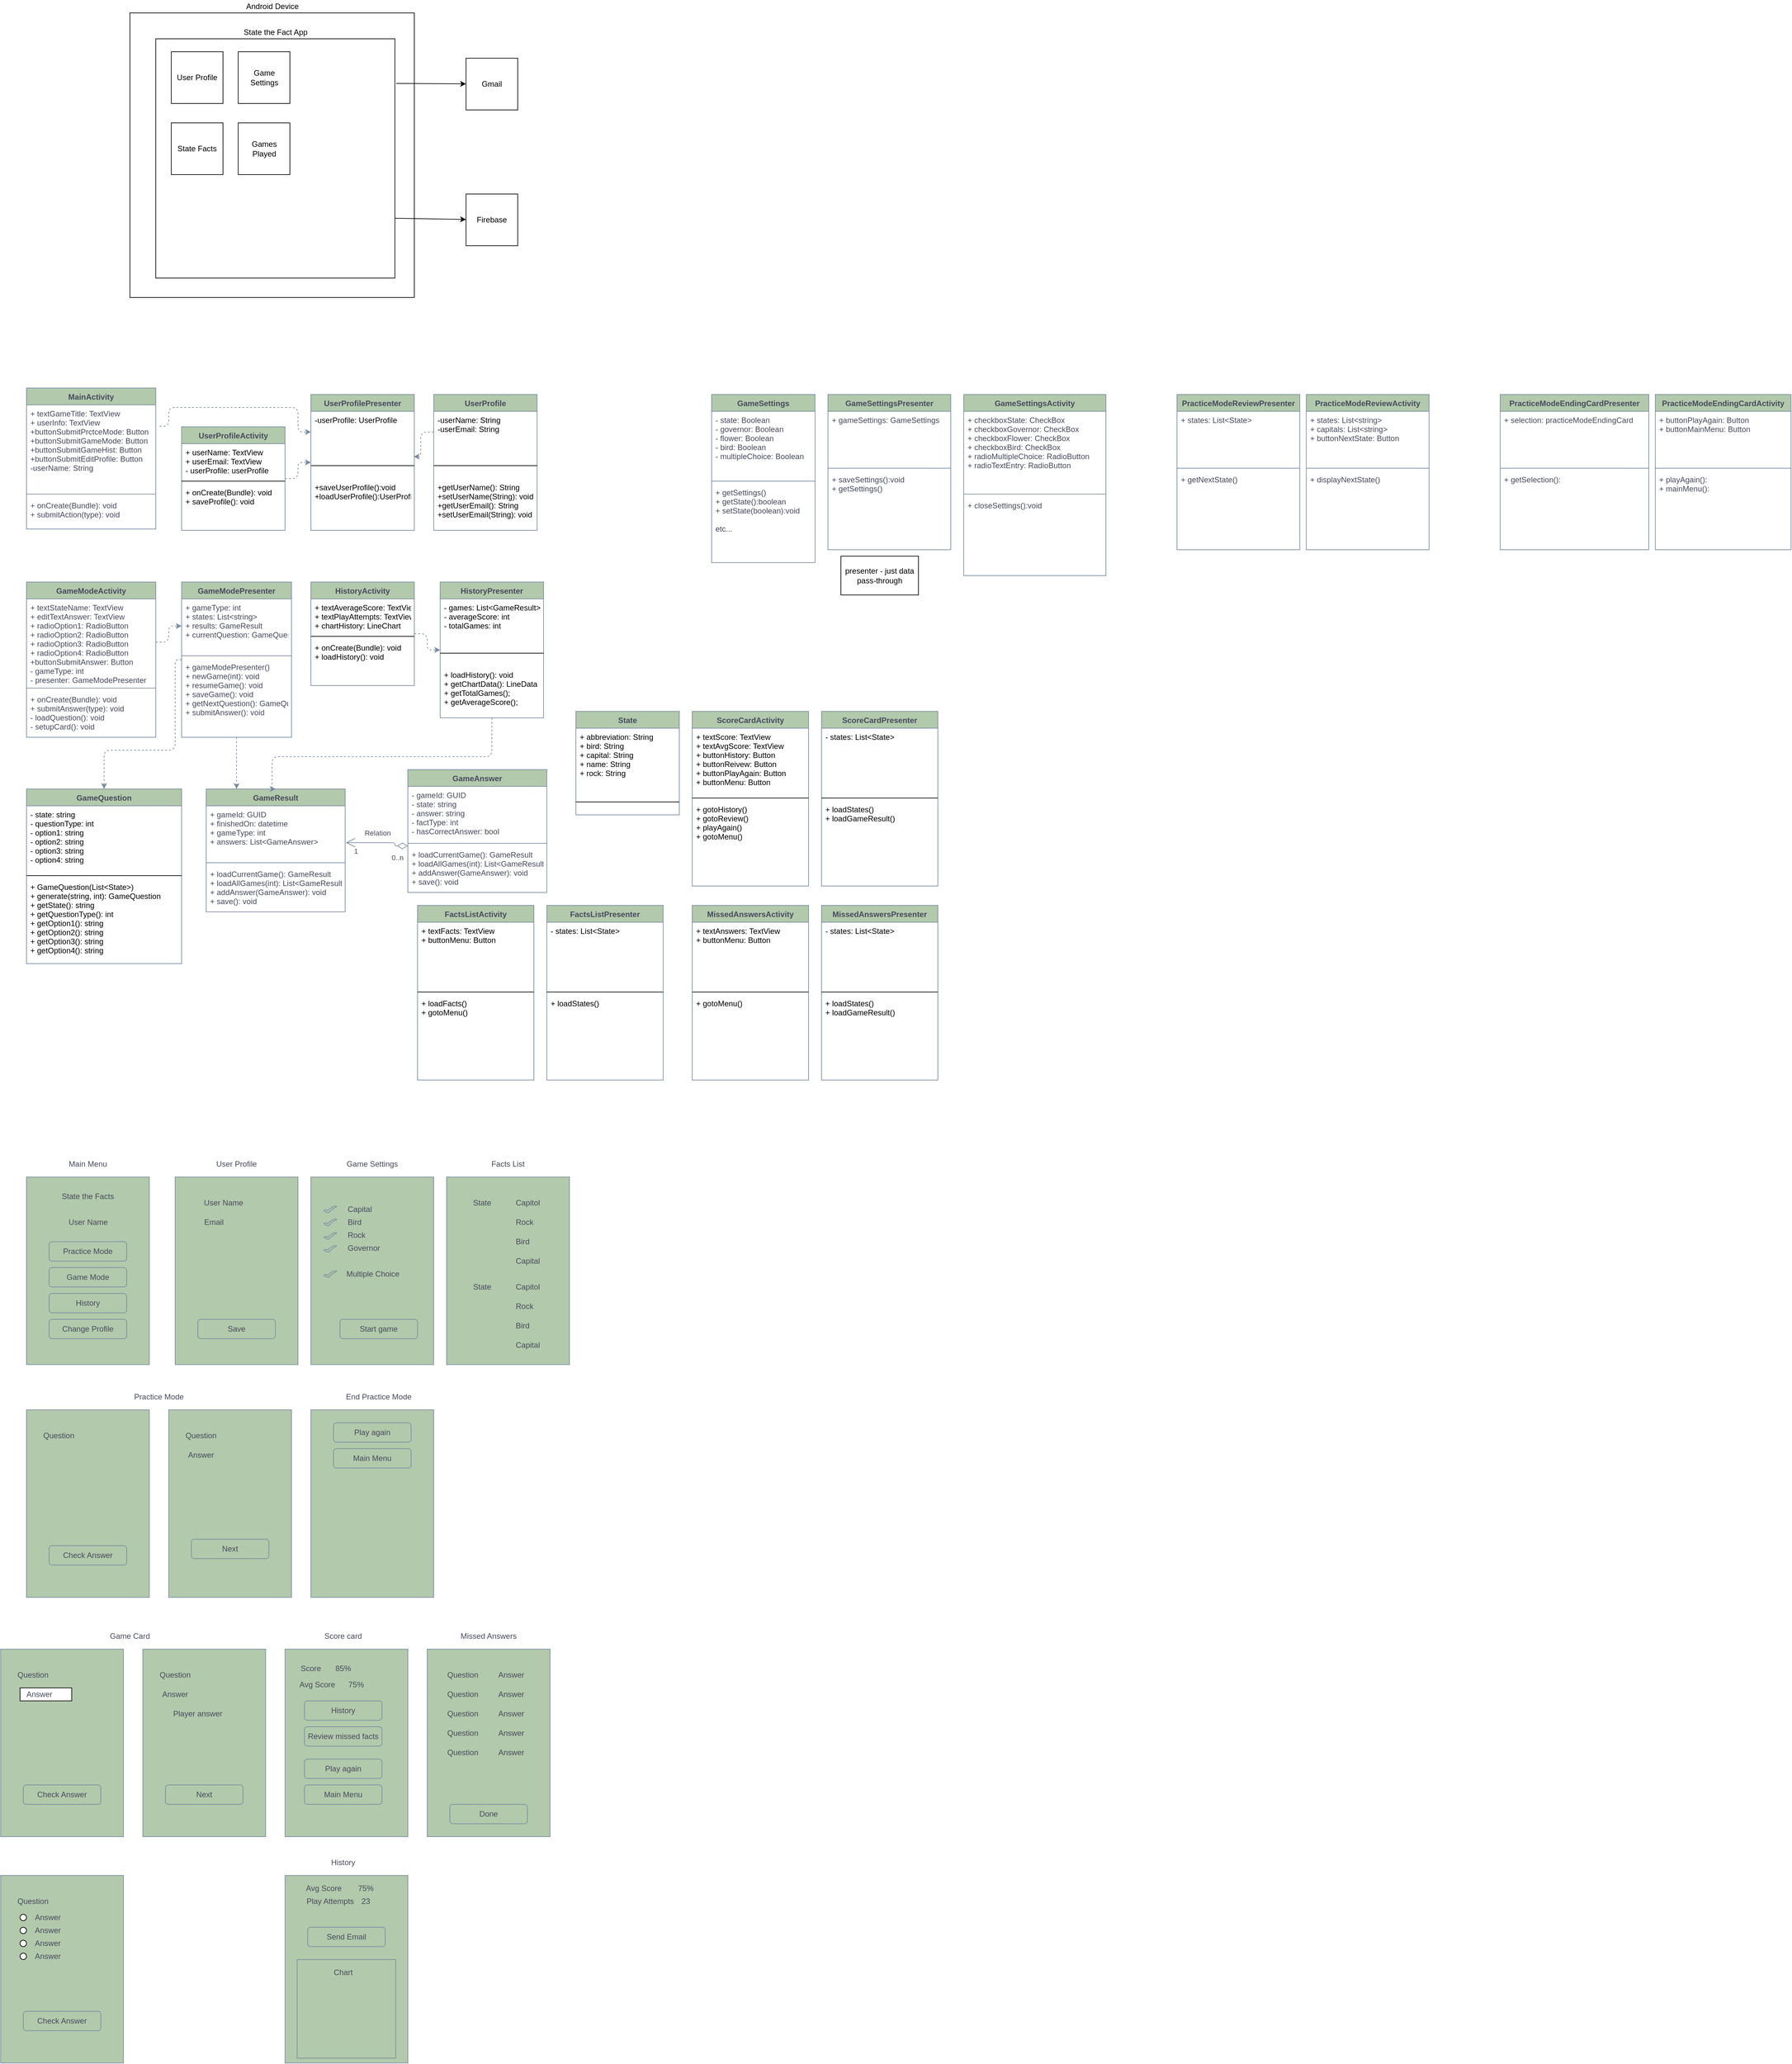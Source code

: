 <mxfile version="13.8.8" type="github" pages="2">
  <diagram id="sm37lmygg3lwEjV5lF5L" name="Page-1">
    <mxGraphModel dx="1469" dy="4004" grid="1" gridSize="10" guides="1" tooltips="1" connect="1" arrows="1" fold="1" page="1" pageScale="1" pageWidth="850" pageHeight="1100" math="0" shadow="0">
      <root>
        <mxCell id="0" />
        <mxCell id="1" parent="0" />
        <mxCell id="3IW7zeoGli7GCzq0aRYq-1" value="" style="rounded=0;whiteSpace=wrap;html=1;fillColor=#B2C9AB;strokeColor=#788AA3;fontColor=#46495D;" parent="1" vertex="1">
          <mxGeometry x="40" y="-1080" width="190" height="290" as="geometry" />
        </mxCell>
        <mxCell id="3IW7zeoGli7GCzq0aRYq-2" value="Question" style="text;html=1;strokeColor=none;fillColor=none;align=center;verticalAlign=middle;whiteSpace=wrap;rounded=0;fontColor=#46495D;" parent="1" vertex="1">
          <mxGeometry x="70" y="-1050" width="40" height="20" as="geometry" />
        </mxCell>
        <mxCell id="3IW7zeoGli7GCzq0aRYq-3" value="Check Answer" style="rounded=1;whiteSpace=wrap;html=1;fillColor=#B2C9AB;strokeColor=#788AA3;fontColor=#46495D;" parent="1" vertex="1">
          <mxGeometry x="75" y="-870" width="120" height="30" as="geometry" />
        </mxCell>
        <mxCell id="3IW7zeoGli7GCzq0aRYq-4" value="" style="rounded=0;whiteSpace=wrap;html=1;fillColor=#B2C9AB;strokeColor=#788AA3;fontColor=#46495D;" parent="1" vertex="1">
          <mxGeometry x="260" y="-1080" width="190" height="290" as="geometry" />
        </mxCell>
        <mxCell id="3IW7zeoGli7GCzq0aRYq-5" value="Question" style="text;html=1;strokeColor=none;fillColor=none;align=center;verticalAlign=middle;whiteSpace=wrap;rounded=0;fontColor=#46495D;" parent="1" vertex="1">
          <mxGeometry x="290" y="-1050" width="40" height="20" as="geometry" />
        </mxCell>
        <mxCell id="3IW7zeoGli7GCzq0aRYq-6" value="Next" style="rounded=1;whiteSpace=wrap;html=1;fillColor=#B2C9AB;strokeColor=#788AA3;fontColor=#46495D;" parent="1" vertex="1">
          <mxGeometry x="295" y="-880" width="120" height="30" as="geometry" />
        </mxCell>
        <mxCell id="3IW7zeoGli7GCzq0aRYq-7" value="Answer" style="text;html=1;strokeColor=none;fillColor=none;align=center;verticalAlign=middle;whiteSpace=wrap;rounded=0;fontColor=#46495D;" parent="1" vertex="1">
          <mxGeometry x="290" y="-1020" width="40" height="20" as="geometry" />
        </mxCell>
        <mxCell id="3IW7zeoGli7GCzq0aRYq-8" value="" style="rounded=0;whiteSpace=wrap;html=1;fillColor=#B2C9AB;strokeColor=#788AA3;fontColor=#46495D;" parent="1" vertex="1">
          <mxGeometry x="480" y="-1080" width="190" height="290" as="geometry" />
        </mxCell>
        <mxCell id="3IW7zeoGli7GCzq0aRYq-9" value="Play again" style="rounded=1;whiteSpace=wrap;html=1;fillColor=#B2C9AB;strokeColor=#788AA3;fontColor=#46495D;" parent="1" vertex="1">
          <mxGeometry x="515" y="-1060" width="120" height="30" as="geometry" />
        </mxCell>
        <mxCell id="3IW7zeoGli7GCzq0aRYq-10" value="Main Menu" style="rounded=1;whiteSpace=wrap;html=1;fillColor=#B2C9AB;strokeColor=#788AA3;fontColor=#46495D;" parent="1" vertex="1">
          <mxGeometry x="515" y="-1020" width="120" height="30" as="geometry" />
        </mxCell>
        <mxCell id="3IW7zeoGli7GCzq0aRYq-11" value="" style="rounded=0;whiteSpace=wrap;html=1;fillColor=#B2C9AB;strokeColor=#788AA3;fontColor=#46495D;" parent="1" vertex="1">
          <mxGeometry y="-710" width="190" height="290" as="geometry" />
        </mxCell>
        <mxCell id="3IW7zeoGli7GCzq0aRYq-12" value="Question" style="text;html=1;strokeColor=none;fillColor=none;align=center;verticalAlign=middle;whiteSpace=wrap;rounded=0;fontColor=#46495D;" parent="1" vertex="1">
          <mxGeometry x="30" y="-680" width="40" height="20" as="geometry" />
        </mxCell>
        <mxCell id="3IW7zeoGli7GCzq0aRYq-13" value="Check Answer" style="rounded=1;whiteSpace=wrap;html=1;fillColor=#B2C9AB;strokeColor=#788AA3;fontColor=#46495D;" parent="1" vertex="1">
          <mxGeometry x="35" y="-500" width="120" height="30" as="geometry" />
        </mxCell>
        <mxCell id="3IW7zeoGli7GCzq0aRYq-14" value="" style="rounded=0;whiteSpace=wrap;html=1;fillColor=#B2C9AB;strokeColor=#788AA3;fontColor=#46495D;" parent="1" vertex="1">
          <mxGeometry x="220" y="-710" width="190" height="290" as="geometry" />
        </mxCell>
        <mxCell id="3IW7zeoGli7GCzq0aRYq-15" value="Question" style="text;html=1;strokeColor=none;fillColor=none;align=center;verticalAlign=middle;whiteSpace=wrap;rounded=0;fontColor=#46495D;" parent="1" vertex="1">
          <mxGeometry x="250" y="-680" width="40" height="20" as="geometry" />
        </mxCell>
        <mxCell id="3IW7zeoGli7GCzq0aRYq-16" value="Next" style="rounded=1;whiteSpace=wrap;html=1;fillColor=#B2C9AB;strokeColor=#788AA3;fontColor=#46495D;" parent="1" vertex="1">
          <mxGeometry x="255" y="-500" width="120" height="30" as="geometry" />
        </mxCell>
        <mxCell id="3IW7zeoGli7GCzq0aRYq-17" value="Answer" style="text;html=1;strokeColor=none;fillColor=none;align=center;verticalAlign=middle;whiteSpace=wrap;rounded=0;fontColor=#46495D;" parent="1" vertex="1">
          <mxGeometry x="250" y="-650" width="40" height="20" as="geometry" />
        </mxCell>
        <mxCell id="3IW7zeoGli7GCzq0aRYq-19" value="Player answer" style="text;html=1;strokeColor=none;fillColor=none;align=center;verticalAlign=middle;whiteSpace=wrap;rounded=0;fontColor=#46495D;" parent="1" vertex="1">
          <mxGeometry x="250" y="-620" width="110" height="20" as="geometry" />
        </mxCell>
        <mxCell id="3IW7zeoGli7GCzq0aRYq-20" value="" style="rounded=0;whiteSpace=wrap;html=1;fillColor=#B2C9AB;strokeColor=#788AA3;fontColor=#46495D;" parent="1" vertex="1">
          <mxGeometry x="440" y="-710" width="190" height="290" as="geometry" />
        </mxCell>
        <mxCell id="3IW7zeoGli7GCzq0aRYq-21" value="85%" style="text;html=1;strokeColor=none;fillColor=none;align=center;verticalAlign=middle;whiteSpace=wrap;rounded=0;fontColor=#46495D;" parent="1" vertex="1">
          <mxGeometry x="510" y="-690" width="40" height="20" as="geometry" />
        </mxCell>
        <mxCell id="3IW7zeoGli7GCzq0aRYq-22" value="Score" style="text;html=1;strokeColor=none;fillColor=none;align=center;verticalAlign=middle;whiteSpace=wrap;rounded=0;fontColor=#46495D;" parent="1" vertex="1">
          <mxGeometry x="460" y="-690" width="40" height="20" as="geometry" />
        </mxCell>
        <mxCell id="3IW7zeoGli7GCzq0aRYq-23" value="75%" style="text;html=1;strokeColor=none;fillColor=none;align=center;verticalAlign=middle;whiteSpace=wrap;rounded=0;fontColor=#46495D;" parent="1" vertex="1">
          <mxGeometry x="530" y="-665" width="40" height="20" as="geometry" />
        </mxCell>
        <mxCell id="3IW7zeoGli7GCzq0aRYq-24" value="Avg Score" style="text;html=1;strokeColor=none;fillColor=none;align=center;verticalAlign=middle;whiteSpace=wrap;rounded=0;fontColor=#46495D;" parent="1" vertex="1">
          <mxGeometry x="460" y="-665" width="60" height="20" as="geometry" />
        </mxCell>
        <mxCell id="3IW7zeoGli7GCzq0aRYq-25" value="History" style="rounded=1;whiteSpace=wrap;html=1;fillColor=#B2C9AB;strokeColor=#788AA3;fontColor=#46495D;" parent="1" vertex="1">
          <mxGeometry x="470" y="-630" width="120" height="30" as="geometry" />
        </mxCell>
        <mxCell id="3IW7zeoGli7GCzq0aRYq-26" value="Play again" style="rounded=1;whiteSpace=wrap;html=1;fillColor=#B2C9AB;strokeColor=#788AA3;fontColor=#46495D;" parent="1" vertex="1">
          <mxGeometry x="470" y="-540" width="120" height="30" as="geometry" />
        </mxCell>
        <mxCell id="3IW7zeoGli7GCzq0aRYq-27" value="Main Menu" style="rounded=1;whiteSpace=wrap;html=1;fillColor=#B2C9AB;strokeColor=#788AA3;fontColor=#46495D;" parent="1" vertex="1">
          <mxGeometry x="470" y="-500" width="120" height="30" as="geometry" />
        </mxCell>
        <mxCell id="3IW7zeoGli7GCzq0aRYq-28" value="Review missed facts" style="rounded=1;whiteSpace=wrap;html=1;fillColor=#B2C9AB;strokeColor=#788AA3;fontColor=#46495D;" parent="1" vertex="1">
          <mxGeometry x="470" y="-590" width="120" height="30" as="geometry" />
        </mxCell>
        <mxCell id="3IW7zeoGli7GCzq0aRYq-29" value="" style="rounded=0;whiteSpace=wrap;html=1;fillColor=#B2C9AB;strokeColor=#788AA3;fontColor=#46495D;" parent="1" vertex="1">
          <mxGeometry x="660" y="-710" width="190" height="290" as="geometry" />
        </mxCell>
        <mxCell id="3IW7zeoGli7GCzq0aRYq-30" value="Question" style="text;html=1;strokeColor=none;fillColor=none;align=center;verticalAlign=middle;whiteSpace=wrap;rounded=0;fontColor=#46495D;" parent="1" vertex="1">
          <mxGeometry x="695" y="-680" width="40" height="20" as="geometry" />
        </mxCell>
        <mxCell id="3IW7zeoGli7GCzq0aRYq-31" value="Done" style="rounded=1;whiteSpace=wrap;html=1;fillColor=#B2C9AB;strokeColor=#788AA3;fontColor=#46495D;" parent="1" vertex="1">
          <mxGeometry x="695" y="-470" width="120" height="30" as="geometry" />
        </mxCell>
        <mxCell id="3IW7zeoGli7GCzq0aRYq-32" value="Answer" style="text;html=1;strokeColor=none;fillColor=none;align=center;verticalAlign=middle;whiteSpace=wrap;rounded=0;fontColor=#46495D;" parent="1" vertex="1">
          <mxGeometry x="765" y="-680" width="50" height="20" as="geometry" />
        </mxCell>
        <mxCell id="3IW7zeoGli7GCzq0aRYq-33" value="Question" style="text;html=1;strokeColor=none;fillColor=none;align=center;verticalAlign=middle;whiteSpace=wrap;rounded=0;fontColor=#46495D;" parent="1" vertex="1">
          <mxGeometry x="695" y="-650" width="40" height="20" as="geometry" />
        </mxCell>
        <mxCell id="3IW7zeoGli7GCzq0aRYq-34" value="Answer" style="text;html=1;strokeColor=none;fillColor=none;align=center;verticalAlign=middle;whiteSpace=wrap;rounded=0;fontColor=#46495D;" parent="1" vertex="1">
          <mxGeometry x="765" y="-650" width="50" height="20" as="geometry" />
        </mxCell>
        <mxCell id="3IW7zeoGli7GCzq0aRYq-35" value="Question" style="text;html=1;strokeColor=none;fillColor=none;align=center;verticalAlign=middle;whiteSpace=wrap;rounded=0;fontColor=#46495D;" parent="1" vertex="1">
          <mxGeometry x="695" y="-620" width="40" height="20" as="geometry" />
        </mxCell>
        <mxCell id="3IW7zeoGli7GCzq0aRYq-36" value="Answer" style="text;html=1;strokeColor=none;fillColor=none;align=center;verticalAlign=middle;whiteSpace=wrap;rounded=0;fontColor=#46495D;" parent="1" vertex="1">
          <mxGeometry x="765" y="-620" width="50" height="20" as="geometry" />
        </mxCell>
        <mxCell id="3IW7zeoGli7GCzq0aRYq-37" value="Question" style="text;html=1;strokeColor=none;fillColor=none;align=center;verticalAlign=middle;whiteSpace=wrap;rounded=0;fontColor=#46495D;" parent="1" vertex="1">
          <mxGeometry x="695" y="-590" width="40" height="20" as="geometry" />
        </mxCell>
        <mxCell id="3IW7zeoGli7GCzq0aRYq-38" value="Answer" style="text;html=1;strokeColor=none;fillColor=none;align=center;verticalAlign=middle;whiteSpace=wrap;rounded=0;fontColor=#46495D;" parent="1" vertex="1">
          <mxGeometry x="765" y="-590" width="50" height="20" as="geometry" />
        </mxCell>
        <mxCell id="3IW7zeoGli7GCzq0aRYq-39" value="Question" style="text;html=1;strokeColor=none;fillColor=none;align=center;verticalAlign=middle;whiteSpace=wrap;rounded=0;fontColor=#46495D;" parent="1" vertex="1">
          <mxGeometry x="695" y="-560" width="40" height="20" as="geometry" />
        </mxCell>
        <mxCell id="3IW7zeoGli7GCzq0aRYq-40" value="Answer" style="text;html=1;strokeColor=none;fillColor=none;align=center;verticalAlign=middle;whiteSpace=wrap;rounded=0;fontColor=#46495D;" parent="1" vertex="1">
          <mxGeometry x="765" y="-560" width="50" height="20" as="geometry" />
        </mxCell>
        <mxCell id="3IW7zeoGli7GCzq0aRYq-41" value="Missed Answers" style="text;html=1;strokeColor=none;fillColor=none;align=center;verticalAlign=middle;whiteSpace=wrap;rounded=0;fontColor=#46495D;" parent="1" vertex="1">
          <mxGeometry x="705" y="-740" width="100" height="20" as="geometry" />
        </mxCell>
        <mxCell id="3IW7zeoGli7GCzq0aRYq-42" value="Score card" style="text;html=1;strokeColor=none;fillColor=none;align=center;verticalAlign=middle;whiteSpace=wrap;rounded=0;fontColor=#46495D;" parent="1" vertex="1">
          <mxGeometry x="480" y="-740" width="100" height="20" as="geometry" />
        </mxCell>
        <mxCell id="3IW7zeoGli7GCzq0aRYq-43" value="Game Card" style="text;html=1;strokeColor=none;fillColor=none;align=center;verticalAlign=middle;whiteSpace=wrap;rounded=0;fontColor=#46495D;" parent="1" vertex="1">
          <mxGeometry x="150" y="-740" width="100" height="20" as="geometry" />
        </mxCell>
        <mxCell id="3IW7zeoGli7GCzq0aRYq-44" value="" style="rounded=0;whiteSpace=wrap;html=1;fillColor=#B2C9AB;strokeColor=#788AA3;fontColor=#46495D;" parent="1" vertex="1">
          <mxGeometry x="440" y="-360" width="190" height="290" as="geometry" />
        </mxCell>
        <mxCell id="3IW7zeoGli7GCzq0aRYq-45" value="75%" style="text;html=1;strokeColor=none;fillColor=none;align=center;verticalAlign=middle;whiteSpace=wrap;rounded=0;fontColor=#46495D;" parent="1" vertex="1">
          <mxGeometry x="545" y="-350" width="40" height="20" as="geometry" />
        </mxCell>
        <mxCell id="3IW7zeoGli7GCzq0aRYq-46" value="Avg Score" style="text;html=1;strokeColor=none;fillColor=none;align=center;verticalAlign=middle;whiteSpace=wrap;rounded=0;fontColor=#46495D;" parent="1" vertex="1">
          <mxGeometry x="470" y="-350" width="60" height="20" as="geometry" />
        </mxCell>
        <mxCell id="3IW7zeoGli7GCzq0aRYq-47" value="History" style="text;html=1;strokeColor=none;fillColor=none;align=center;verticalAlign=middle;whiteSpace=wrap;rounded=0;fontColor=#46495D;" parent="1" vertex="1">
          <mxGeometry x="480" y="-390" width="100" height="20" as="geometry" />
        </mxCell>
        <mxCell id="3IW7zeoGli7GCzq0aRYq-48" value="" style="rounded=0;whiteSpace=wrap;html=1;fillColor=#B2C9AB;strokeColor=#788AA3;fontColor=#46495D;" parent="1" vertex="1">
          <mxGeometry x="40" y="-1440" width="190" height="290" as="geometry" />
        </mxCell>
        <mxCell id="3IW7zeoGli7GCzq0aRYq-49" value="Practice Mode" style="rounded=1;whiteSpace=wrap;html=1;fillColor=#B2C9AB;strokeColor=#788AA3;fontColor=#46495D;" parent="1" vertex="1">
          <mxGeometry x="75" y="-1340" width="120" height="30" as="geometry" />
        </mxCell>
        <mxCell id="3IW7zeoGli7GCzq0aRYq-50" value="Game Mode" style="rounded=1;whiteSpace=wrap;html=1;fillColor=#B2C9AB;strokeColor=#788AA3;fontColor=#46495D;" parent="1" vertex="1">
          <mxGeometry x="75" y="-1300" width="120" height="30" as="geometry" />
        </mxCell>
        <mxCell id="3IW7zeoGli7GCzq0aRYq-51" value="State the Facts" style="text;html=1;strokeColor=none;fillColor=none;align=center;verticalAlign=middle;whiteSpace=wrap;rounded=0;fontColor=#46495D;" parent="1" vertex="1">
          <mxGeometry x="90" y="-1420" width="90" height="20" as="geometry" />
        </mxCell>
        <mxCell id="3IW7zeoGli7GCzq0aRYq-52" value="User Name" style="text;html=1;strokeColor=none;fillColor=none;align=center;verticalAlign=middle;whiteSpace=wrap;rounded=0;fontColor=#46495D;" parent="1" vertex="1">
          <mxGeometry x="97.5" y="-1380" width="75" height="20" as="geometry" />
        </mxCell>
        <mxCell id="3IW7zeoGli7GCzq0aRYq-53" value="History" style="rounded=1;whiteSpace=wrap;html=1;fillColor=#B2C9AB;strokeColor=#788AA3;fontColor=#46495D;" parent="1" vertex="1">
          <mxGeometry x="75" y="-1260" width="120" height="30" as="geometry" />
        </mxCell>
        <mxCell id="3IW7zeoGli7GCzq0aRYq-54" value="Change Profile" style="rounded=1;whiteSpace=wrap;html=1;fillColor=#B2C9AB;strokeColor=#788AA3;fontColor=#46495D;" parent="1" vertex="1">
          <mxGeometry x="75" y="-1220" width="120" height="30" as="geometry" />
        </mxCell>
        <mxCell id="3IW7zeoGli7GCzq0aRYq-55" value="" style="rounded=0;whiteSpace=wrap;html=1;fillColor=#B2C9AB;strokeColor=#788AA3;fontColor=#46495D;" parent="1" vertex="1">
          <mxGeometry x="480" y="-1440" width="190" height="290" as="geometry" />
        </mxCell>
        <mxCell id="3IW7zeoGli7GCzq0aRYq-56" value="Game Settings" style="text;html=1;strokeColor=none;fillColor=none;align=center;verticalAlign=middle;whiteSpace=wrap;rounded=0;fontColor=#46495D;" parent="1" vertex="1">
          <mxGeometry x="525" y="-1470" width="100" height="20" as="geometry" />
        </mxCell>
        <mxCell id="3IW7zeoGli7GCzq0aRYq-57" value="Start game" style="rounded=1;whiteSpace=wrap;html=1;fillColor=#B2C9AB;strokeColor=#788AA3;fontColor=#46495D;" parent="1" vertex="1">
          <mxGeometry x="525" y="-1220" width="120" height="30" as="geometry" />
        </mxCell>
        <mxCell id="3IW7zeoGli7GCzq0aRYq-58" value="Capital&amp;nbsp;" style="text;html=1;strokeColor=none;fillColor=none;align=left;verticalAlign=middle;whiteSpace=wrap;rounded=0;fontColor=#46495D;" parent="1" vertex="1">
          <mxGeometry x="535" y="-1400" width="80" height="20" as="geometry" />
        </mxCell>
        <mxCell id="3IW7zeoGli7GCzq0aRYq-59" value="Bird" style="text;html=1;strokeColor=none;fillColor=none;align=left;verticalAlign=middle;whiteSpace=wrap;rounded=0;fontColor=#46495D;" parent="1" vertex="1">
          <mxGeometry x="535" y="-1380" width="80" height="20" as="geometry" />
        </mxCell>
        <mxCell id="3IW7zeoGli7GCzq0aRYq-60" value="Rock" style="text;html=1;strokeColor=none;fillColor=none;align=left;verticalAlign=middle;whiteSpace=wrap;rounded=0;fontColor=#46495D;" parent="1" vertex="1">
          <mxGeometry x="535" y="-1360" width="80" height="20" as="geometry" />
        </mxCell>
        <mxCell id="3IW7zeoGli7GCzq0aRYq-61" value="Governor" style="text;html=1;strokeColor=none;fillColor=none;align=left;verticalAlign=middle;whiteSpace=wrap;rounded=0;fontColor=#46495D;" parent="1" vertex="1">
          <mxGeometry x="535" y="-1340" width="80" height="20" as="geometry" />
        </mxCell>
        <mxCell id="3IW7zeoGli7GCzq0aRYq-62" style="edgeStyle=orthogonalEdgeStyle;rounded=0;orthogonalLoop=1;jettySize=auto;html=1;exitX=0.5;exitY=1;exitDx=0;exitDy=0;strokeColor=#788AA3;fontColor=#46495D;" parent="1" source="3IW7zeoGli7GCzq0aRYq-61" target="3IW7zeoGli7GCzq0aRYq-61" edge="1">
          <mxGeometry relative="1" as="geometry" />
        </mxCell>
        <mxCell id="3IW7zeoGli7GCzq0aRYq-63" value="" style="verticalLabelPosition=bottom;verticalAlign=top;html=1;shape=mxgraph.basic.tick;fillColor=#B2C9AB;strokeColor=#788AA3;fontColor=#46495D;" parent="1" vertex="1">
          <mxGeometry x="500" y="-1395" width="20" height="10" as="geometry" />
        </mxCell>
        <mxCell id="3IW7zeoGli7GCzq0aRYq-64" value="" style="verticalLabelPosition=bottom;verticalAlign=top;html=1;shape=mxgraph.basic.tick;fillColor=#B2C9AB;strokeColor=#788AA3;fontColor=#46495D;" parent="1" vertex="1">
          <mxGeometry x="500" y="-1375" width="20" height="10" as="geometry" />
        </mxCell>
        <mxCell id="3IW7zeoGli7GCzq0aRYq-65" value="Multiple Choice" style="text;html=1;strokeColor=none;fillColor=none;align=left;verticalAlign=middle;whiteSpace=wrap;rounded=0;fontColor=#46495D;" parent="1" vertex="1">
          <mxGeometry x="532.5" y="-1300" width="105" height="20" as="geometry" />
        </mxCell>
        <mxCell id="3IW7zeoGli7GCzq0aRYq-66" value="" style="verticalLabelPosition=bottom;verticalAlign=top;html=1;shape=mxgraph.basic.tick;fillColor=#B2C9AB;strokeColor=#788AA3;fontColor=#46495D;" parent="1" vertex="1">
          <mxGeometry x="500" y="-1295" width="20" height="10" as="geometry" />
        </mxCell>
        <mxCell id="3IW7zeoGli7GCzq0aRYq-67" value="Main Menu" style="text;html=1;strokeColor=none;fillColor=none;align=center;verticalAlign=middle;whiteSpace=wrap;rounded=0;fontColor=#46495D;" parent="1" vertex="1">
          <mxGeometry x="85" y="-1470" width="100" height="20" as="geometry" />
        </mxCell>
        <mxCell id="3IW7zeoGli7GCzq0aRYq-68" value="" style="rounded=0;whiteSpace=wrap;html=1;fillColor=#B2C9AB;strokeColor=#788AA3;fontColor=#46495D;" parent="1" vertex="1">
          <mxGeometry x="270" y="-1440" width="190" height="290" as="geometry" />
        </mxCell>
        <mxCell id="3IW7zeoGli7GCzq0aRYq-69" value="User Name" style="text;html=1;strokeColor=none;fillColor=none;align=center;verticalAlign=middle;whiteSpace=wrap;rounded=0;fontColor=#46495D;" parent="1" vertex="1">
          <mxGeometry x="300" y="-1410" width="90" height="20" as="geometry" />
        </mxCell>
        <mxCell id="3IW7zeoGli7GCzq0aRYq-70" value="Save" style="rounded=1;whiteSpace=wrap;html=1;fillColor=#B2C9AB;strokeColor=#788AA3;fontColor=#46495D;" parent="1" vertex="1">
          <mxGeometry x="305" y="-1220" width="120" height="30" as="geometry" />
        </mxCell>
        <mxCell id="3IW7zeoGli7GCzq0aRYq-71" value="Email" style="text;html=1;strokeColor=none;fillColor=none;align=center;verticalAlign=middle;whiteSpace=wrap;rounded=0;fontColor=#46495D;" parent="1" vertex="1">
          <mxGeometry x="300" y="-1380" width="60" height="20" as="geometry" />
        </mxCell>
        <mxCell id="3IW7zeoGli7GCzq0aRYq-72" value="" style="whiteSpace=wrap;html=1;aspect=fixed;fillColor=#B2C9AB;strokeColor=#788AA3;fontColor=#46495D;" parent="1" vertex="1">
          <mxGeometry x="458.75" y="-230" width="152.5" height="152.5" as="geometry" />
        </mxCell>
        <mxCell id="3IW7zeoGli7GCzq0aRYq-73" value="Chart" style="text;html=1;strokeColor=none;fillColor=none;align=center;verticalAlign=middle;whiteSpace=wrap;rounded=0;fontColor=#46495D;" parent="1" vertex="1">
          <mxGeometry x="510" y="-220" width="40" height="20" as="geometry" />
        </mxCell>
        <mxCell id="3IW7zeoGli7GCzq0aRYq-74" value="23" style="text;html=1;strokeColor=none;fillColor=none;align=center;verticalAlign=middle;whiteSpace=wrap;rounded=0;fontColor=#46495D;" parent="1" vertex="1">
          <mxGeometry x="545" y="-330" width="40" height="20" as="geometry" />
        </mxCell>
        <mxCell id="3IW7zeoGli7GCzq0aRYq-75" value="Play Attempts" style="text;html=1;strokeColor=none;fillColor=none;align=center;verticalAlign=middle;whiteSpace=wrap;rounded=0;fontColor=#46495D;" parent="1" vertex="1">
          <mxGeometry x="470" y="-330" width="80" height="20" as="geometry" />
        </mxCell>
        <mxCell id="3IW7zeoGli7GCzq0aRYq-76" value="User Profile" style="text;html=1;strokeColor=none;fillColor=none;align=center;verticalAlign=middle;whiteSpace=wrap;rounded=0;fontColor=#46495D;" parent="1" vertex="1">
          <mxGeometry x="315" y="-1470" width="100" height="20" as="geometry" />
        </mxCell>
        <mxCell id="3IW7zeoGli7GCzq0aRYq-77" value="" style="rounded=0;whiteSpace=wrap;html=1;fillColor=#B2C9AB;strokeColor=#788AA3;fontColor=#46495D;" parent="1" vertex="1">
          <mxGeometry x="690" y="-1440" width="190" height="290" as="geometry" />
        </mxCell>
        <mxCell id="3IW7zeoGli7GCzq0aRYq-78" value="State" style="text;html=1;strokeColor=none;fillColor=none;align=center;verticalAlign=middle;whiteSpace=wrap;rounded=0;fontColor=#46495D;" parent="1" vertex="1">
          <mxGeometry x="725" y="-1410" width="40" height="20" as="geometry" />
        </mxCell>
        <mxCell id="3IW7zeoGli7GCzq0aRYq-79" value="Capitol" style="text;html=1;strokeColor=none;fillColor=none;align=left;verticalAlign=middle;whiteSpace=wrap;rounded=0;fontColor=#46495D;" parent="1" vertex="1">
          <mxGeometry x="795" y="-1410" width="50" height="20" as="geometry" />
        </mxCell>
        <mxCell id="3IW7zeoGli7GCzq0aRYq-80" value="Rock" style="text;html=1;strokeColor=none;fillColor=none;align=left;verticalAlign=middle;whiteSpace=wrap;rounded=0;fontColor=#46495D;" parent="1" vertex="1">
          <mxGeometry x="795" y="-1380" width="50" height="20" as="geometry" />
        </mxCell>
        <mxCell id="3IW7zeoGli7GCzq0aRYq-81" value="Bird" style="text;html=1;strokeColor=none;fillColor=none;align=left;verticalAlign=middle;whiteSpace=wrap;rounded=0;fontColor=#46495D;" parent="1" vertex="1">
          <mxGeometry x="795" y="-1350" width="50" height="20" as="geometry" />
        </mxCell>
        <mxCell id="3IW7zeoGli7GCzq0aRYq-82" value="Capital" style="text;html=1;strokeColor=none;fillColor=none;align=left;verticalAlign=middle;whiteSpace=wrap;rounded=0;fontColor=#46495D;" parent="1" vertex="1">
          <mxGeometry x="795" y="-1320" width="50" height="20" as="geometry" />
        </mxCell>
        <mxCell id="3IW7zeoGli7GCzq0aRYq-83" value="Facts List" style="text;html=1;strokeColor=none;fillColor=none;align=center;verticalAlign=middle;whiteSpace=wrap;rounded=0;fontColor=#46495D;" parent="1" vertex="1">
          <mxGeometry x="735" y="-1470" width="100" height="20" as="geometry" />
        </mxCell>
        <mxCell id="3IW7zeoGli7GCzq0aRYq-84" value="State" style="text;html=1;strokeColor=none;fillColor=none;align=center;verticalAlign=middle;whiteSpace=wrap;rounded=0;fontColor=#46495D;" parent="1" vertex="1">
          <mxGeometry x="725" y="-1280" width="40" height="20" as="geometry" />
        </mxCell>
        <mxCell id="3IW7zeoGli7GCzq0aRYq-85" value="Capitol" style="text;html=1;strokeColor=none;fillColor=none;align=left;verticalAlign=middle;whiteSpace=wrap;rounded=0;fontColor=#46495D;" parent="1" vertex="1">
          <mxGeometry x="795" y="-1280" width="50" height="20" as="geometry" />
        </mxCell>
        <mxCell id="3IW7zeoGli7GCzq0aRYq-86" value="Rock" style="text;html=1;strokeColor=none;fillColor=none;align=left;verticalAlign=middle;whiteSpace=wrap;rounded=0;fontColor=#46495D;" parent="1" vertex="1">
          <mxGeometry x="795" y="-1250" width="50" height="20" as="geometry" />
        </mxCell>
        <mxCell id="3IW7zeoGli7GCzq0aRYq-87" value="Bird" style="text;html=1;strokeColor=none;fillColor=none;align=left;verticalAlign=middle;whiteSpace=wrap;rounded=0;fontColor=#46495D;" parent="1" vertex="1">
          <mxGeometry x="795" y="-1220" width="50" height="20" as="geometry" />
        </mxCell>
        <mxCell id="3IW7zeoGli7GCzq0aRYq-88" value="Capital" style="text;html=1;strokeColor=none;fillColor=none;align=left;verticalAlign=middle;whiteSpace=wrap;rounded=0;fontColor=#46495D;" parent="1" vertex="1">
          <mxGeometry x="795" y="-1190" width="50" height="20" as="geometry" />
        </mxCell>
        <mxCell id="3IW7zeoGli7GCzq0aRYq-89" value="Practice Mode" style="text;html=1;strokeColor=none;fillColor=none;align=center;verticalAlign=middle;whiteSpace=wrap;rounded=0;fontColor=#46495D;" parent="1" vertex="1">
          <mxGeometry x="195" y="-1110" width="100" height="20" as="geometry" />
        </mxCell>
        <mxCell id="3IW7zeoGli7GCzq0aRYq-90" value="End Practice Mode" style="text;html=1;strokeColor=none;fillColor=none;align=center;verticalAlign=middle;whiteSpace=wrap;rounded=0;fontColor=#46495D;" parent="1" vertex="1">
          <mxGeometry x="510" y="-1110" width="150" height="20" as="geometry" />
        </mxCell>
        <mxCell id="3IW7zeoGli7GCzq0aRYq-91" value="GameModeActivity" style="swimlane;fontStyle=1;align=center;verticalAlign=top;childLayout=stackLayout;horizontal=1;startSize=26;horizontalStack=0;resizeParent=1;resizeParentMax=0;resizeLast=0;collapsible=1;marginBottom=0;fillColor=#B2C9AB;strokeColor=#788AA3;fontColor=#46495D;" parent="1" vertex="1">
          <mxGeometry x="40" y="-2360" width="200" height="240" as="geometry" />
        </mxCell>
        <mxCell id="3IW7zeoGli7GCzq0aRYq-92" value="+ textStateName: TextView&#xa;+ editTextAnswer: TextView&#xa;+ radioOption1: RadioButton&#xa;+ radioOption2: RadioButton&#xa;+ radioOption3: RadioButton&#xa;+ radioOption4: RadioButton&#xa;+buttonSubmitAnswer: Button&#xa;- gameType: int&#xa;- presenter: GameModePresenter&#xa;" style="text;strokeColor=none;fillColor=none;align=left;verticalAlign=top;spacingLeft=4;spacingRight=4;overflow=hidden;rotatable=0;points=[[0,0.5],[1,0.5]];portConstraint=eastwest;fontColor=#46495D;" parent="3IW7zeoGli7GCzq0aRYq-91" vertex="1">
          <mxGeometry y="26" width="200" height="134" as="geometry" />
        </mxCell>
        <mxCell id="3IW7zeoGli7GCzq0aRYq-93" value="" style="line;strokeWidth=1;fillColor=none;align=left;verticalAlign=middle;spacingTop=-1;spacingLeft=3;spacingRight=3;rotatable=0;labelPosition=right;points=[];portConstraint=eastwest;strokeColor=#788AA3;fontColor=#46495D;" parent="3IW7zeoGli7GCzq0aRYq-91" vertex="1">
          <mxGeometry y="160" width="200" height="8" as="geometry" />
        </mxCell>
        <mxCell id="3IW7zeoGli7GCzq0aRYq-94" value="+ onCreate(Bundle): void &#xa;+ submitAnswer(type): void&#xa;- loadQuestion(): void&#xa;- setupCard(): void" style="text;strokeColor=none;fillColor=none;align=left;verticalAlign=top;spacingLeft=4;spacingRight=4;overflow=hidden;rotatable=0;points=[[0,0.5],[1,0.5]];portConstraint=eastwest;fontColor=#46495D;" parent="3IW7zeoGli7GCzq0aRYq-91" vertex="1">
          <mxGeometry y="168" width="200" height="72" as="geometry" />
        </mxCell>
        <mxCell id="3IW7zeoGli7GCzq0aRYq-95" style="edgeStyle=orthogonalEdgeStyle;curved=0;rounded=1;sketch=0;orthogonalLoop=1;jettySize=auto;html=1;dashed=1;strokeColor=#788AA3;fillColor=#B2C9AB;fontColor=#46495D;" parent="1" source="3IW7zeoGli7GCzq0aRYq-97" target="3IW7zeoGli7GCzq0aRYq-101" edge="1">
          <mxGeometry relative="1" as="geometry">
            <mxPoint x="310" y="-2010" as="targetPoint" />
            <Array as="points">
              <mxPoint x="320" y="-2019" />
            </Array>
          </mxGeometry>
        </mxCell>
        <mxCell id="3IW7zeoGli7GCzq0aRYq-96" style="edgeStyle=orthogonalEdgeStyle;curved=0;rounded=1;sketch=0;orthogonalLoop=1;jettySize=auto;html=1;dashed=1;strokeColor=#788AA3;fillColor=#B2C9AB;fontColor=#46495D;entryX=0.5;entryY=0;entryDx=0;entryDy=0;" parent="1" source="3IW7zeoGli7GCzq0aRYq-97" target="3IW7zeoGli7GCzq0aRYq-108" edge="1">
          <mxGeometry relative="1" as="geometry">
            <mxPoint x="560" y="-1780" as="targetPoint" />
            <Array as="points">
              <mxPoint x="270" y="-2240" />
              <mxPoint x="270" y="-2100" />
              <mxPoint x="160" y="-2100" />
            </Array>
          </mxGeometry>
        </mxCell>
        <mxCell id="3IW7zeoGli7GCzq0aRYq-97" value="GameModePresenter" style="swimlane;fontStyle=1;align=center;verticalAlign=top;childLayout=stackLayout;horizontal=1;startSize=26;horizontalStack=0;resizeParent=1;resizeParentMax=0;resizeLast=0;collapsible=1;marginBottom=0;fillColor=#B2C9AB;strokeColor=#788AA3;fontColor=#46495D;" parent="1" vertex="1">
          <mxGeometry x="280" y="-2360" width="170" height="240" as="geometry" />
        </mxCell>
        <mxCell id="3IW7zeoGli7GCzq0aRYq-98" value="+ gameType: int&#xa;+ states: List&lt;string&gt;&#xa;+ results: GameResult&#xa;+ currentQuestion: GameQuestion" style="text;strokeColor=none;fillColor=none;align=left;verticalAlign=top;spacingLeft=4;spacingRight=4;overflow=hidden;rotatable=0;points=[[0,0.5],[1,0.5]];portConstraint=eastwest;fontColor=#46495D;" parent="3IW7zeoGli7GCzq0aRYq-97" vertex="1">
          <mxGeometry y="26" width="170" height="84" as="geometry" />
        </mxCell>
        <mxCell id="3IW7zeoGli7GCzq0aRYq-99" value="" style="line;strokeWidth=1;fillColor=none;align=left;verticalAlign=middle;spacingTop=-1;spacingLeft=3;spacingRight=3;rotatable=0;labelPosition=right;points=[];portConstraint=eastwest;strokeColor=#788AA3;fontColor=#46495D;" parent="3IW7zeoGli7GCzq0aRYq-97" vertex="1">
          <mxGeometry y="110" width="170" height="8" as="geometry" />
        </mxCell>
        <mxCell id="3IW7zeoGli7GCzq0aRYq-100" value="+ gameModePresenter()&#xa;+ newGame(int): void&#xa;+ resumeGame(): void&#xa;+ saveGame(): void&#xa;+ getNextQuestion(): GameQuestion&#xa;+ submitAnswer(): void" style="text;strokeColor=none;fillColor=none;align=left;verticalAlign=top;spacingLeft=4;spacingRight=4;overflow=hidden;rotatable=0;points=[[0,0.5],[1,0.5]];portConstraint=eastwest;fontColor=#46495D;" parent="3IW7zeoGli7GCzq0aRYq-97" vertex="1">
          <mxGeometry y="118" width="170" height="122" as="geometry" />
        </mxCell>
        <mxCell id="3IW7zeoGli7GCzq0aRYq-101" value="GameResult" style="swimlane;fontStyle=1;align=center;verticalAlign=top;childLayout=stackLayout;horizontal=1;startSize=26;horizontalStack=0;resizeParent=1;resizeParentMax=0;resizeLast=0;collapsible=1;marginBottom=0;fillColor=#B2C9AB;strokeColor=#788AA3;fontColor=#46495D;" parent="1" vertex="1">
          <mxGeometry x="318" y="-2040" width="215" height="190" as="geometry" />
        </mxCell>
        <mxCell id="3IW7zeoGli7GCzq0aRYq-102" value="+ gameId: GUID&#xa;+ finishedOn: datetime&#xa;+ gameType: int&#xa;+ answers: List&lt;GameAnswer&gt;" style="text;strokeColor=none;fillColor=none;align=left;verticalAlign=top;spacingLeft=4;spacingRight=4;overflow=hidden;rotatable=0;points=[[0,0.5],[1,0.5]];portConstraint=eastwest;fontColor=#46495D;" parent="3IW7zeoGli7GCzq0aRYq-101" vertex="1">
          <mxGeometry y="26" width="215" height="84" as="geometry" />
        </mxCell>
        <mxCell id="3IW7zeoGli7GCzq0aRYq-103" value="" style="line;strokeWidth=1;fillColor=none;align=left;verticalAlign=middle;spacingTop=-1;spacingLeft=3;spacingRight=3;rotatable=0;labelPosition=right;points=[];portConstraint=eastwest;strokeColor=#788AA3;fontColor=#46495D;" parent="3IW7zeoGli7GCzq0aRYq-101" vertex="1">
          <mxGeometry y="110" width="215" height="8" as="geometry" />
        </mxCell>
        <mxCell id="3IW7zeoGli7GCzq0aRYq-104" value="+ loadCurrentGame(): GameResult&#xa;+ loadAllGames(int): List&lt;GameResult&gt;&#xa;+ addAnswer(GameAnswer): void&#xa;+ save(): void&#xa;" style="text;strokeColor=none;fillColor=none;align=left;verticalAlign=top;spacingLeft=4;spacingRight=4;overflow=hidden;rotatable=0;points=[[0,0.5],[1,0.5]];portConstraint=eastwest;fontColor=#46495D;" parent="3IW7zeoGli7GCzq0aRYq-101" vertex="1">
          <mxGeometry y="118" width="215" height="72" as="geometry" />
        </mxCell>
        <mxCell id="3IW7zeoGli7GCzq0aRYq-105" value="Relation" style="endArrow=open;html=1;endSize=12;startArrow=diamondThin;startSize=14;startFill=0;edgeStyle=orthogonalEdgeStyle;strokeColor=#788AA3;fontColor=#46495D;entryX=1.005;entryY=0.679;entryDx=0;entryDy=0;entryPerimeter=0;" parent="1" source="B4XnMiAIcD5PiH6J99Ew-1" target="3IW7zeoGli7GCzq0aRYq-102" edge="1">
          <mxGeometry x="0.028" y="-15" relative="1" as="geometry">
            <mxPoint x="630" y="-1990" as="sourcePoint" />
            <mxPoint x="540" y="-1830" as="targetPoint" />
            <Array as="points">
              <mxPoint x="610" y="-1952" />
              <mxPoint x="610" y="-1957" />
              <mxPoint x="546" y="-1957" />
            </Array>
            <mxPoint as="offset" />
          </mxGeometry>
        </mxCell>
        <mxCell id="3IW7zeoGli7GCzq0aRYq-106" value="0..n" style="edgeLabel;resizable=0;html=1;align=left;verticalAlign=top;fontColor=#46495D;" parent="3IW7zeoGli7GCzq0aRYq-105" connectable="0" vertex="1">
          <mxGeometry x="-1" relative="1" as="geometry">
            <mxPoint x="-26.92" y="5" as="offset" />
          </mxGeometry>
        </mxCell>
        <mxCell id="3IW7zeoGli7GCzq0aRYq-107" value="1" style="edgeLabel;resizable=0;html=1;align=right;verticalAlign=top;fontColor=#46495D;" parent="3IW7zeoGli7GCzq0aRYq-105" connectable="0" vertex="1">
          <mxGeometry x="1" relative="1" as="geometry">
            <mxPoint x="19" as="offset" />
          </mxGeometry>
        </mxCell>
        <mxCell id="3IW7zeoGli7GCzq0aRYq-108" value="GameQuestion" style="swimlane;fontStyle=1;align=center;verticalAlign=top;childLayout=stackLayout;horizontal=1;startSize=26;horizontalStack=0;resizeParent=1;resizeParentMax=0;resizeLast=0;collapsible=1;marginBottom=0;rounded=0;sketch=0;strokeColor=#788AA3;fillColor=#B2C9AB;fontColor=#46495D;" parent="1" vertex="1">
          <mxGeometry x="40" y="-2040" width="240" height="270" as="geometry" />
        </mxCell>
        <mxCell id="3IW7zeoGli7GCzq0aRYq-109" value="- state: string&#xa;- questionType: int&#xa;- option1: string&#xa;- option2: string&#xa;- option3: string&#xa;- option4: string" style="text;strokeColor=none;fillColor=none;align=left;verticalAlign=top;spacingLeft=4;spacingRight=4;overflow=hidden;rotatable=0;points=[[0,0.5],[1,0.5]];portConstraint=eastwest;" parent="3IW7zeoGli7GCzq0aRYq-108" vertex="1">
          <mxGeometry y="26" width="240" height="104" as="geometry" />
        </mxCell>
        <mxCell id="3IW7zeoGli7GCzq0aRYq-110" value="" style="line;strokeWidth=1;fillColor=none;align=left;verticalAlign=middle;spacingTop=-1;spacingLeft=3;spacingRight=3;rotatable=0;labelPosition=right;points=[];portConstraint=eastwest;" parent="3IW7zeoGli7GCzq0aRYq-108" vertex="1">
          <mxGeometry y="130" width="240" height="8" as="geometry" />
        </mxCell>
        <mxCell id="3IW7zeoGli7GCzq0aRYq-111" value="+ GameQuestion(List&lt;State&gt;)&#xa;+ generate(string, int): GameQuestion&#xa;+ getState(): string&#xa;+ getQuestionType(): int&#xa;+ getOption1(): string&#xa;+ getOption2(): string&#xa;+ getOption3(): string&#xa;+ getOption4(): string" style="text;strokeColor=none;fillColor=none;align=left;verticalAlign=top;spacingLeft=4;spacingRight=4;overflow=hidden;rotatable=0;points=[[0,0.5],[1,0.5]];portConstraint=eastwest;" parent="3IW7zeoGli7GCzq0aRYq-108" vertex="1">
          <mxGeometry y="138" width="240" height="132" as="geometry" />
        </mxCell>
        <mxCell id="3IW7zeoGli7GCzq0aRYq-112" style="edgeStyle=orthogonalEdgeStyle;curved=0;rounded=1;sketch=0;orthogonalLoop=1;jettySize=auto;html=1;dashed=1;strokeColor=#788AA3;fillColor=#B2C9AB;fontColor=#46495D;" parent="1" source="3IW7zeoGli7GCzq0aRYq-113" target="3IW7zeoGli7GCzq0aRYq-118" edge="1">
          <mxGeometry relative="1" as="geometry" />
        </mxCell>
        <mxCell id="3IW7zeoGli7GCzq0aRYq-113" value="HistoryActivity" style="swimlane;fontStyle=1;align=center;verticalAlign=top;childLayout=stackLayout;horizontal=1;startSize=26;horizontalStack=0;resizeParent=1;resizeParentMax=0;resizeLast=0;collapsible=1;marginBottom=0;rounded=0;sketch=0;strokeColor=#788AA3;fillColor=#B2C9AB;fontColor=#46495D;" parent="1" vertex="1">
          <mxGeometry x="480" y="-2360" width="160" height="160" as="geometry" />
        </mxCell>
        <mxCell id="3IW7zeoGli7GCzq0aRYq-114" value="+ textAverageScore: TextView&#xa;+ textPlayAttempts: TextView&#xa;+ chartHistory: LineChart" style="text;strokeColor=none;fillColor=none;align=left;verticalAlign=top;spacingLeft=4;spacingRight=4;overflow=hidden;rotatable=0;points=[[0,0.5],[1,0.5]];portConstraint=eastwest;" parent="3IW7zeoGli7GCzq0aRYq-113" vertex="1">
          <mxGeometry y="26" width="160" height="54" as="geometry" />
        </mxCell>
        <mxCell id="3IW7zeoGli7GCzq0aRYq-115" value="" style="line;strokeWidth=1;fillColor=none;align=left;verticalAlign=middle;spacingTop=-1;spacingLeft=3;spacingRight=3;rotatable=0;labelPosition=right;points=[];portConstraint=eastwest;" parent="3IW7zeoGli7GCzq0aRYq-113" vertex="1">
          <mxGeometry y="80" width="160" height="8" as="geometry" />
        </mxCell>
        <mxCell id="3IW7zeoGli7GCzq0aRYq-116" value="+ onCreate(Bundle): void&#xa;+ loadHistory(): void" style="text;strokeColor=none;fillColor=none;align=left;verticalAlign=top;spacingLeft=4;spacingRight=4;overflow=hidden;rotatable=0;points=[[0,0.5],[1,0.5]];portConstraint=eastwest;" parent="3IW7zeoGli7GCzq0aRYq-113" vertex="1">
          <mxGeometry y="88" width="160" height="72" as="geometry" />
        </mxCell>
        <mxCell id="3IW7zeoGli7GCzq0aRYq-117" style="edgeStyle=orthogonalEdgeStyle;curved=0;rounded=1;sketch=0;orthogonalLoop=1;jettySize=auto;html=1;dashed=1;strokeColor=#788AA3;fillColor=#B2C9AB;fontColor=#46495D;entryX=0.5;entryY=0;entryDx=0;entryDy=0;" parent="1" source="3IW7zeoGli7GCzq0aRYq-118" target="3IW7zeoGli7GCzq0aRYq-101" edge="1">
          <mxGeometry relative="1" as="geometry">
            <mxPoint x="760" y="-1990" as="targetPoint" />
            <Array as="points">
              <mxPoint x="760" y="-2090" />
              <mxPoint x="420" y="-2090" />
              <mxPoint x="420" y="-2040" />
            </Array>
          </mxGeometry>
        </mxCell>
        <mxCell id="3IW7zeoGli7GCzq0aRYq-118" value="HistoryPresenter" style="swimlane;fontStyle=1;align=center;verticalAlign=top;childLayout=stackLayout;horizontal=1;startSize=26;horizontalStack=0;resizeParent=1;resizeParentMax=0;resizeLast=0;collapsible=1;marginBottom=0;rounded=0;sketch=0;strokeColor=#788AA3;fillColor=#B2C9AB;fontColor=#46495D;" parent="1" vertex="1">
          <mxGeometry x="680" y="-2360" width="160" height="210" as="geometry" />
        </mxCell>
        <mxCell id="3IW7zeoGli7GCzq0aRYq-119" value="- games: List&lt;GameResult&gt;&#xa;- averageScore: int&#xa;- totalGames: int" style="text;strokeColor=none;fillColor=none;align=left;verticalAlign=top;spacingLeft=4;spacingRight=4;overflow=hidden;rotatable=0;points=[[0,0.5],[1,0.5]];portConstraint=eastwest;" parent="3IW7zeoGli7GCzq0aRYq-118" vertex="1">
          <mxGeometry y="26" width="160" height="64" as="geometry" />
        </mxCell>
        <mxCell id="3IW7zeoGli7GCzq0aRYq-120" value="" style="line;strokeWidth=1;fillColor=none;align=left;verticalAlign=middle;spacingTop=-1;spacingLeft=3;spacingRight=3;rotatable=0;labelPosition=right;points=[];portConstraint=eastwest;" parent="3IW7zeoGli7GCzq0aRYq-118" vertex="1">
          <mxGeometry y="90" width="160" height="40" as="geometry" />
        </mxCell>
        <mxCell id="3IW7zeoGli7GCzq0aRYq-121" value="+ loadHistory(): void&#xa;+ getChartData(): LineData&#xa;+ getTotalGames();&#xa;+ getAverageScore();" style="text;strokeColor=none;fillColor=none;align=left;verticalAlign=top;spacingLeft=4;spacingRight=4;overflow=hidden;rotatable=0;points=[[0,0.5],[1,0.5]];portConstraint=eastwest;" parent="3IW7zeoGli7GCzq0aRYq-118" vertex="1">
          <mxGeometry y="130" width="160" height="80" as="geometry" />
        </mxCell>
        <mxCell id="3IW7zeoGli7GCzq0aRYq-122" style="edgeStyle=orthogonalEdgeStyle;curved=0;rounded=1;sketch=0;orthogonalLoop=1;jettySize=auto;html=1;strokeColor=#788AA3;fillColor=#B2C9AB;fontColor=#46495D;dashed=1;" parent="1" source="3IW7zeoGli7GCzq0aRYq-92" target="3IW7zeoGli7GCzq0aRYq-98" edge="1">
          <mxGeometry relative="1" as="geometry" />
        </mxCell>
        <mxCell id="3IW7zeoGli7GCzq0aRYq-123" value="MainActivity" style="swimlane;fontStyle=1;align=center;verticalAlign=top;childLayout=stackLayout;horizontal=1;startSize=26;horizontalStack=0;resizeParent=1;resizeParentMax=0;resizeLast=0;collapsible=1;marginBottom=0;fillColor=#B2C9AB;strokeColor=#788AA3;fontColor=#46495D;" parent="1" vertex="1">
          <mxGeometry x="40" y="-2660" width="200" height="218" as="geometry" />
        </mxCell>
        <mxCell id="3IW7zeoGli7GCzq0aRYq-124" value="+ textGameTitle: TextView&#xa;+ userInfo: TextView&#xa;+buttonSubmitPrctceMode: Button&#xa;+buttonSubmitGameMode: Button&#xa;+buttonSubmitGameHist: Button&#xa;+buttonSubmitEditProfile: Button&#xa;-userName: String&#xa;" style="text;strokeColor=none;fillColor=none;align=left;verticalAlign=top;spacingLeft=4;spacingRight=4;overflow=hidden;rotatable=0;points=[[0,0.5],[1,0.5]];portConstraint=eastwest;fontColor=#46495D;" parent="3IW7zeoGli7GCzq0aRYq-123" vertex="1">
          <mxGeometry y="26" width="200" height="134" as="geometry" />
        </mxCell>
        <mxCell id="3IW7zeoGli7GCzq0aRYq-125" value="" style="line;strokeWidth=1;fillColor=none;align=left;verticalAlign=middle;spacingTop=-1;spacingLeft=3;spacingRight=3;rotatable=0;labelPosition=right;points=[];portConstraint=eastwest;strokeColor=#788AA3;fontColor=#46495D;" parent="3IW7zeoGli7GCzq0aRYq-123" vertex="1">
          <mxGeometry y="160" width="200" height="8" as="geometry" />
        </mxCell>
        <mxCell id="3IW7zeoGli7GCzq0aRYq-126" value="+ onCreate(Bundle): void &#xa;+ submitAction(type): void" style="text;strokeColor=none;fillColor=none;align=left;verticalAlign=top;spacingLeft=4;spacingRight=4;overflow=hidden;rotatable=0;points=[[0,0.5],[1,0.5]];portConstraint=eastwest;fontColor=#46495D;" parent="3IW7zeoGli7GCzq0aRYq-123" vertex="1">
          <mxGeometry y="168" width="200" height="50" as="geometry" />
        </mxCell>
        <mxCell id="3IW7zeoGli7GCzq0aRYq-127" style="edgeStyle=orthogonalEdgeStyle;curved=0;rounded=1;sketch=0;orthogonalLoop=1;jettySize=auto;html=1;dashed=1;strokeColor=#788AA3;fillColor=#B2C9AB;fontColor=#46495D;" parent="1" source="3IW7zeoGli7GCzq0aRYq-128" target="3IW7zeoGli7GCzq0aRYq-132" edge="1">
          <mxGeometry relative="1" as="geometry" />
        </mxCell>
        <mxCell id="3IW7zeoGli7GCzq0aRYq-128" value="UserProfileActivity" style="swimlane;fontStyle=1;align=center;verticalAlign=top;childLayout=stackLayout;horizontal=1;startSize=26;horizontalStack=0;resizeParent=1;resizeParentMax=0;resizeLast=0;collapsible=1;marginBottom=0;rounded=0;sketch=0;strokeColor=#788AA3;fillColor=#B2C9AB;fontColor=#46495D;" parent="1" vertex="1">
          <mxGeometry x="280" y="-2600" width="160" height="160" as="geometry" />
        </mxCell>
        <mxCell id="3IW7zeoGli7GCzq0aRYq-129" value="+ userName: TextView&#xa;+ userEmail: TextView&#xa;- userProfile: userProfile" style="text;strokeColor=none;fillColor=none;align=left;verticalAlign=top;spacingLeft=4;spacingRight=4;overflow=hidden;rotatable=0;points=[[0,0.5],[1,0.5]];portConstraint=eastwest;" parent="3IW7zeoGli7GCzq0aRYq-128" vertex="1">
          <mxGeometry y="26" width="160" height="54" as="geometry" />
        </mxCell>
        <mxCell id="3IW7zeoGli7GCzq0aRYq-130" value="" style="line;strokeWidth=1;fillColor=none;align=left;verticalAlign=middle;spacingTop=-1;spacingLeft=3;spacingRight=3;rotatable=0;labelPosition=right;points=[];portConstraint=eastwest;" parent="3IW7zeoGli7GCzq0aRYq-128" vertex="1">
          <mxGeometry y="80" width="160" height="8" as="geometry" />
        </mxCell>
        <mxCell id="3IW7zeoGli7GCzq0aRYq-131" value="+ onCreate(Bundle): void&#xa;+ saveProfile(): void" style="text;strokeColor=none;fillColor=none;align=left;verticalAlign=top;spacingLeft=4;spacingRight=4;overflow=hidden;rotatable=0;points=[[0,0.5],[1,0.5]];portConstraint=eastwest;" parent="3IW7zeoGli7GCzq0aRYq-128" vertex="1">
          <mxGeometry y="88" width="160" height="72" as="geometry" />
        </mxCell>
        <mxCell id="3IW7zeoGli7GCzq0aRYq-132" value="UserProfilePresenter" style="swimlane;fontStyle=1;align=center;verticalAlign=top;childLayout=stackLayout;horizontal=1;startSize=26;horizontalStack=0;resizeParent=1;resizeParentMax=0;resizeLast=0;collapsible=1;marginBottom=0;rounded=0;sketch=0;strokeColor=#788AA3;fillColor=#B2C9AB;fontColor=#46495D;" parent="1" vertex="1">
          <mxGeometry x="480" y="-2650" width="160" height="210" as="geometry" />
        </mxCell>
        <mxCell id="3IW7zeoGli7GCzq0aRYq-133" value="-userProfile: UserProfile" style="text;strokeColor=none;fillColor=none;align=left;verticalAlign=top;spacingLeft=4;spacingRight=4;overflow=hidden;rotatable=0;points=[[0,0.5],[1,0.5]];portConstraint=eastwest;" parent="3IW7zeoGli7GCzq0aRYq-132" vertex="1">
          <mxGeometry y="26" width="160" height="64" as="geometry" />
        </mxCell>
        <mxCell id="3IW7zeoGli7GCzq0aRYq-134" value="" style="line;strokeWidth=1;fillColor=none;align=left;verticalAlign=middle;spacingTop=-1;spacingLeft=3;spacingRight=3;rotatable=0;labelPosition=right;points=[];portConstraint=eastwest;" parent="3IW7zeoGli7GCzq0aRYq-132" vertex="1">
          <mxGeometry y="90" width="160" height="40" as="geometry" />
        </mxCell>
        <mxCell id="3IW7zeoGli7GCzq0aRYq-135" value="+saveUserProfile():void&#xa;+loadUserProfile():UserProfile" style="text;strokeColor=none;fillColor=none;align=left;verticalAlign=top;spacingLeft=4;spacingRight=4;overflow=hidden;rotatable=0;points=[[0,0.5],[1,0.5]];portConstraint=eastwest;" parent="3IW7zeoGli7GCzq0aRYq-132" vertex="1">
          <mxGeometry y="130" width="160" height="80" as="geometry" />
        </mxCell>
        <mxCell id="3IW7zeoGli7GCzq0aRYq-137" value="UserProfile" style="swimlane;fontStyle=1;align=center;verticalAlign=top;childLayout=stackLayout;horizontal=1;startSize=26;horizontalStack=0;resizeParent=1;resizeParentMax=0;resizeLast=0;collapsible=1;marginBottom=0;rounded=0;sketch=0;strokeColor=#788AA3;fillColor=#B2C9AB;fontColor=#46495D;" parent="1" vertex="1">
          <mxGeometry x="670" y="-2650" width="160" height="210" as="geometry" />
        </mxCell>
        <mxCell id="3IW7zeoGli7GCzq0aRYq-138" value="-userName: String&#xa;-userEmail: String" style="text;strokeColor=none;fillColor=none;align=left;verticalAlign=top;spacingLeft=4;spacingRight=4;overflow=hidden;rotatable=0;points=[[0,0.5],[1,0.5]];portConstraint=eastwest;" parent="3IW7zeoGli7GCzq0aRYq-137" vertex="1">
          <mxGeometry y="26" width="160" height="64" as="geometry" />
        </mxCell>
        <mxCell id="3IW7zeoGli7GCzq0aRYq-139" value="" style="line;strokeWidth=1;fillColor=none;align=left;verticalAlign=middle;spacingTop=-1;spacingLeft=3;spacingRight=3;rotatable=0;labelPosition=right;points=[];portConstraint=eastwest;" parent="3IW7zeoGli7GCzq0aRYq-137" vertex="1">
          <mxGeometry y="90" width="160" height="40" as="geometry" />
        </mxCell>
        <mxCell id="3IW7zeoGli7GCzq0aRYq-140" value="+getUserName(): String&#xa;+setUserName(String): void&#xa;+getUserEmail(): String&#xa;+setUserEmail(String): void" style="text;strokeColor=none;fillColor=none;align=left;verticalAlign=top;spacingLeft=4;spacingRight=4;overflow=hidden;rotatable=0;points=[[0,0.5],[1,0.5]];portConstraint=eastwest;" parent="3IW7zeoGli7GCzq0aRYq-137" vertex="1">
          <mxGeometry y="130" width="160" height="80" as="geometry" />
        </mxCell>
        <mxCell id="3IW7zeoGli7GCzq0aRYq-141" style="edgeStyle=orthogonalEdgeStyle;curved=0;rounded=1;sketch=0;orthogonalLoop=1;jettySize=auto;html=1;dashed=1;strokeColor=#788AA3;fillColor=#B2C9AB;fontColor=#46495D;entryX=0.994;entryY=1.094;entryDx=0;entryDy=0;entryPerimeter=0;exitX=0;exitY=0.5;exitDx=0;exitDy=0;" parent="1" source="3IW7zeoGli7GCzq0aRYq-138" target="3IW7zeoGli7GCzq0aRYq-133" edge="1">
          <mxGeometry relative="1" as="geometry">
            <mxPoint x="450" y="-2540" as="sourcePoint" />
            <mxPoint x="490" y="-2515" as="targetPoint" />
          </mxGeometry>
        </mxCell>
        <mxCell id="3IW7zeoGli7GCzq0aRYq-142" style="edgeStyle=orthogonalEdgeStyle;curved=0;rounded=1;sketch=0;orthogonalLoop=1;jettySize=auto;html=1;strokeColor=#788AA3;fillColor=#B2C9AB;fontColor=#46495D;dashed=1;exitX=1.03;exitY=0.246;exitDx=0;exitDy=0;entryX=0;entryY=0.5;entryDx=0;entryDy=0;exitPerimeter=0;" parent="1" source="3IW7zeoGli7GCzq0aRYq-124" target="3IW7zeoGli7GCzq0aRYq-133" edge="1">
          <mxGeometry relative="1" as="geometry">
            <mxPoint x="241.9" y="-2750" as="sourcePoint" />
            <mxPoint x="279.98" y="-2598.022" as="targetPoint" />
            <Array as="points">
              <mxPoint x="260" y="-2601" />
              <mxPoint x="260" y="-2630" />
              <mxPoint x="460" y="-2630" />
              <mxPoint x="460" y="-2592" />
            </Array>
          </mxGeometry>
        </mxCell>
        <mxCell id="fS6PqZlzz-KnZBxfE1s6-2" value="State" style="swimlane;fontStyle=1;align=center;verticalAlign=top;childLayout=stackLayout;horizontal=1;startSize=26;horizontalStack=0;resizeParent=1;resizeParentMax=0;resizeLast=0;collapsible=1;marginBottom=0;rounded=0;sketch=0;strokeColor=#788AA3;fillColor=#B2C9AB;fontColor=#46495D;" parent="1" vertex="1">
          <mxGeometry x="890" y="-2160" width="160" height="160" as="geometry" />
        </mxCell>
        <mxCell id="fS6PqZlzz-KnZBxfE1s6-3" value="+ abbreviation: String&#xa;+ bird: String&#xa;+ capital: String&#xa;+ name: String&#xa;+ rock: String" style="text;strokeColor=none;fillColor=none;align=left;verticalAlign=top;spacingLeft=4;spacingRight=4;overflow=hidden;rotatable=0;points=[[0,0.5],[1,0.5]];portConstraint=eastwest;" parent="fS6PqZlzz-KnZBxfE1s6-2" vertex="1">
          <mxGeometry y="26" width="160" height="94" as="geometry" />
        </mxCell>
        <mxCell id="fS6PqZlzz-KnZBxfE1s6-4" value="" style="line;strokeWidth=1;fillColor=none;align=left;verticalAlign=middle;spacingTop=-1;spacingLeft=3;spacingRight=3;rotatable=0;labelPosition=right;points=[];portConstraint=eastwest;" parent="fS6PqZlzz-KnZBxfE1s6-2" vertex="1">
          <mxGeometry y="120" width="160" height="40" as="geometry" />
        </mxCell>
        <mxCell id="fS6PqZlzz-KnZBxfE1s6-6" value="FactsListPresenter" style="swimlane;fontStyle=1;align=center;verticalAlign=top;childLayout=stackLayout;horizontal=1;startSize=26;horizontalStack=0;resizeParent=1;resizeParentMax=0;resizeLast=0;collapsible=1;marginBottom=0;rounded=0;sketch=0;strokeColor=#788AA3;fillColor=#B2C9AB;fontColor=#46495D;" parent="1" vertex="1">
          <mxGeometry x="845" y="-1860" width="180" height="270" as="geometry" />
        </mxCell>
        <mxCell id="fS6PqZlzz-KnZBxfE1s6-7" value="- states: List&lt;State&gt;&#xa;" style="text;strokeColor=none;fillColor=none;align=left;verticalAlign=top;spacingLeft=4;spacingRight=4;overflow=hidden;rotatable=0;points=[[0,0.5],[1,0.5]];portConstraint=eastwest;" parent="fS6PqZlzz-KnZBxfE1s6-6" vertex="1">
          <mxGeometry y="26" width="180" height="104" as="geometry" />
        </mxCell>
        <mxCell id="fS6PqZlzz-KnZBxfE1s6-8" value="" style="line;strokeWidth=1;fillColor=none;align=left;verticalAlign=middle;spacingTop=-1;spacingLeft=3;spacingRight=3;rotatable=0;labelPosition=right;points=[];portConstraint=eastwest;" parent="fS6PqZlzz-KnZBxfE1s6-6" vertex="1">
          <mxGeometry y="130" width="180" height="8" as="geometry" />
        </mxCell>
        <mxCell id="fS6PqZlzz-KnZBxfE1s6-9" value="+ loadStates()" style="text;strokeColor=none;fillColor=none;align=left;verticalAlign=top;spacingLeft=4;spacingRight=4;overflow=hidden;rotatable=0;points=[[0,0.5],[1,0.5]];portConstraint=eastwest;" parent="fS6PqZlzz-KnZBxfE1s6-6" vertex="1">
          <mxGeometry y="138" width="180" height="132" as="geometry" />
        </mxCell>
        <mxCell id="XS3kPZ2DmlS0gzZ1ecoG-1" style="edgeStyle=orthogonalEdgeStyle;rounded=0;orthogonalLoop=1;jettySize=auto;html=1;exitX=1;exitY=0.5;exitDx=0;exitDy=0;" parent="fS6PqZlzz-KnZBxfE1s6-6" source="fS6PqZlzz-KnZBxfE1s6-9" target="fS6PqZlzz-KnZBxfE1s6-9" edge="1">
          <mxGeometry relative="1" as="geometry" />
        </mxCell>
        <mxCell id="XS3kPZ2DmlS0gzZ1ecoG-2" value="FactsListActivity" style="swimlane;fontStyle=1;align=center;verticalAlign=top;childLayout=stackLayout;horizontal=1;startSize=26;horizontalStack=0;resizeParent=1;resizeParentMax=0;resizeLast=0;collapsible=1;marginBottom=0;rounded=0;sketch=0;strokeColor=#788AA3;fillColor=#B2C9AB;fontColor=#46495D;" parent="1" vertex="1">
          <mxGeometry x="645" y="-1860" width="180" height="270" as="geometry" />
        </mxCell>
        <mxCell id="XS3kPZ2DmlS0gzZ1ecoG-3" value="+ textFacts: TextView&#xa;+ buttonMenu: Button" style="text;strokeColor=none;fillColor=none;align=left;verticalAlign=top;spacingLeft=4;spacingRight=4;overflow=hidden;rotatable=0;points=[[0,0.5],[1,0.5]];portConstraint=eastwest;" parent="XS3kPZ2DmlS0gzZ1ecoG-2" vertex="1">
          <mxGeometry y="26" width="180" height="104" as="geometry" />
        </mxCell>
        <mxCell id="XS3kPZ2DmlS0gzZ1ecoG-4" value="" style="line;strokeWidth=1;fillColor=none;align=left;verticalAlign=middle;spacingTop=-1;spacingLeft=3;spacingRight=3;rotatable=0;labelPosition=right;points=[];portConstraint=eastwest;" parent="XS3kPZ2DmlS0gzZ1ecoG-2" vertex="1">
          <mxGeometry y="130" width="180" height="8" as="geometry" />
        </mxCell>
        <mxCell id="XS3kPZ2DmlS0gzZ1ecoG-5" value="+ loadFacts()&#xa;+ gotoMenu()" style="text;strokeColor=none;fillColor=none;align=left;verticalAlign=top;spacingLeft=4;spacingRight=4;overflow=hidden;rotatable=0;points=[[0,0.5],[1,0.5]];portConstraint=eastwest;" parent="XS3kPZ2DmlS0gzZ1ecoG-2" vertex="1">
          <mxGeometry y="138" width="180" height="132" as="geometry" />
        </mxCell>
        <mxCell id="XS3kPZ2DmlS0gzZ1ecoG-6" style="edgeStyle=orthogonalEdgeStyle;rounded=0;orthogonalLoop=1;jettySize=auto;html=1;exitX=1;exitY=0.5;exitDx=0;exitDy=0;" parent="XS3kPZ2DmlS0gzZ1ecoG-2" source="XS3kPZ2DmlS0gzZ1ecoG-5" target="XS3kPZ2DmlS0gzZ1ecoG-5" edge="1">
          <mxGeometry relative="1" as="geometry" />
        </mxCell>
        <mxCell id="XS3kPZ2DmlS0gzZ1ecoG-7" value="MissedAnswersActivity" style="swimlane;fontStyle=1;align=center;verticalAlign=top;childLayout=stackLayout;horizontal=1;startSize=26;horizontalStack=0;resizeParent=1;resizeParentMax=0;resizeLast=0;collapsible=1;marginBottom=0;rounded=0;sketch=0;strokeColor=#788AA3;fillColor=#B2C9AB;fontColor=#46495D;" parent="1" vertex="1">
          <mxGeometry x="1070" y="-1860" width="180" height="270" as="geometry" />
        </mxCell>
        <mxCell id="XS3kPZ2DmlS0gzZ1ecoG-8" value="+ textAnswers: TextView&#xa;+ buttonMenu: Button" style="text;strokeColor=none;fillColor=none;align=left;verticalAlign=top;spacingLeft=4;spacingRight=4;overflow=hidden;rotatable=0;points=[[0,0.5],[1,0.5]];portConstraint=eastwest;" parent="XS3kPZ2DmlS0gzZ1ecoG-7" vertex="1">
          <mxGeometry y="26" width="180" height="104" as="geometry" />
        </mxCell>
        <mxCell id="XS3kPZ2DmlS0gzZ1ecoG-9" value="" style="line;strokeWidth=1;fillColor=none;align=left;verticalAlign=middle;spacingTop=-1;spacingLeft=3;spacingRight=3;rotatable=0;labelPosition=right;points=[];portConstraint=eastwest;" parent="XS3kPZ2DmlS0gzZ1ecoG-7" vertex="1">
          <mxGeometry y="130" width="180" height="8" as="geometry" />
        </mxCell>
        <mxCell id="XS3kPZ2DmlS0gzZ1ecoG-10" value="+ gotoMenu()" style="text;strokeColor=none;fillColor=none;align=left;verticalAlign=top;spacingLeft=4;spacingRight=4;overflow=hidden;rotatable=0;points=[[0,0.5],[1,0.5]];portConstraint=eastwest;" parent="XS3kPZ2DmlS0gzZ1ecoG-7" vertex="1">
          <mxGeometry y="138" width="180" height="132" as="geometry" />
        </mxCell>
        <mxCell id="XS3kPZ2DmlS0gzZ1ecoG-11" style="edgeStyle=orthogonalEdgeStyle;rounded=0;orthogonalLoop=1;jettySize=auto;html=1;exitX=1;exitY=0.5;exitDx=0;exitDy=0;" parent="XS3kPZ2DmlS0gzZ1ecoG-7" source="XS3kPZ2DmlS0gzZ1ecoG-10" target="XS3kPZ2DmlS0gzZ1ecoG-10" edge="1">
          <mxGeometry relative="1" as="geometry" />
        </mxCell>
        <mxCell id="XS3kPZ2DmlS0gzZ1ecoG-12" value="MissedAnswersPresenter" style="swimlane;fontStyle=1;align=center;verticalAlign=top;childLayout=stackLayout;horizontal=1;startSize=26;horizontalStack=0;resizeParent=1;resizeParentMax=0;resizeLast=0;collapsible=1;marginBottom=0;rounded=0;sketch=0;strokeColor=#788AA3;fillColor=#B2C9AB;fontColor=#46495D;" parent="1" vertex="1">
          <mxGeometry x="1270" y="-1860" width="180" height="270" as="geometry" />
        </mxCell>
        <mxCell id="XS3kPZ2DmlS0gzZ1ecoG-13" value="- states: List&lt;State&gt;&#xa;" style="text;strokeColor=none;fillColor=none;align=left;verticalAlign=top;spacingLeft=4;spacingRight=4;overflow=hidden;rotatable=0;points=[[0,0.5],[1,0.5]];portConstraint=eastwest;" parent="XS3kPZ2DmlS0gzZ1ecoG-12" vertex="1">
          <mxGeometry y="26" width="180" height="104" as="geometry" />
        </mxCell>
        <mxCell id="XS3kPZ2DmlS0gzZ1ecoG-14" value="" style="line;strokeWidth=1;fillColor=none;align=left;verticalAlign=middle;spacingTop=-1;spacingLeft=3;spacingRight=3;rotatable=0;labelPosition=right;points=[];portConstraint=eastwest;" parent="XS3kPZ2DmlS0gzZ1ecoG-12" vertex="1">
          <mxGeometry y="130" width="180" height="8" as="geometry" />
        </mxCell>
        <mxCell id="XS3kPZ2DmlS0gzZ1ecoG-15" value="+ loadStates()&#xa;+ loadGameResult()" style="text;strokeColor=none;fillColor=none;align=left;verticalAlign=top;spacingLeft=4;spacingRight=4;overflow=hidden;rotatable=0;points=[[0,0.5],[1,0.5]];portConstraint=eastwest;" parent="XS3kPZ2DmlS0gzZ1ecoG-12" vertex="1">
          <mxGeometry y="138" width="180" height="132" as="geometry" />
        </mxCell>
        <mxCell id="XS3kPZ2DmlS0gzZ1ecoG-16" style="edgeStyle=orthogonalEdgeStyle;rounded=0;orthogonalLoop=1;jettySize=auto;html=1;exitX=1;exitY=0.5;exitDx=0;exitDy=0;" parent="XS3kPZ2DmlS0gzZ1ecoG-12" source="XS3kPZ2DmlS0gzZ1ecoG-15" target="XS3kPZ2DmlS0gzZ1ecoG-15" edge="1">
          <mxGeometry relative="1" as="geometry" />
        </mxCell>
        <mxCell id="XS3kPZ2DmlS0gzZ1ecoG-17" value="ScoreCardActivity" style="swimlane;fontStyle=1;align=center;verticalAlign=top;childLayout=stackLayout;horizontal=1;startSize=26;horizontalStack=0;resizeParent=1;resizeParentMax=0;resizeLast=0;collapsible=1;marginBottom=0;rounded=0;sketch=0;strokeColor=#788AA3;fillColor=#B2C9AB;fontColor=#46495D;" parent="1" vertex="1">
          <mxGeometry x="1070" y="-2160" width="180" height="270" as="geometry" />
        </mxCell>
        <mxCell id="XS3kPZ2DmlS0gzZ1ecoG-18" value="+ textScore: TextView&#xa;+ textAvgScore: TextView&#xa;+ buttonHistory: Button&#xa;+ buttonReivew: Button&#xa;+ buttonPlayAgain: Button&#xa;+ buttonMenu: Button&#xa;" style="text;strokeColor=none;fillColor=none;align=left;verticalAlign=top;spacingLeft=4;spacingRight=4;overflow=hidden;rotatable=0;points=[[0,0.5],[1,0.5]];portConstraint=eastwest;" parent="XS3kPZ2DmlS0gzZ1ecoG-17" vertex="1">
          <mxGeometry y="26" width="180" height="104" as="geometry" />
        </mxCell>
        <mxCell id="XS3kPZ2DmlS0gzZ1ecoG-19" value="" style="line;strokeWidth=1;fillColor=none;align=left;verticalAlign=middle;spacingTop=-1;spacingLeft=3;spacingRight=3;rotatable=0;labelPosition=right;points=[];portConstraint=eastwest;" parent="XS3kPZ2DmlS0gzZ1ecoG-17" vertex="1">
          <mxGeometry y="130" width="180" height="8" as="geometry" />
        </mxCell>
        <mxCell id="XS3kPZ2DmlS0gzZ1ecoG-20" value="+ gotoHistory()&#xa;+ gotoReview()&#xa;+ playAgain()&#xa;+ gotoMenu()" style="text;strokeColor=none;fillColor=none;align=left;verticalAlign=top;spacingLeft=4;spacingRight=4;overflow=hidden;rotatable=0;points=[[0,0.5],[1,0.5]];portConstraint=eastwest;" parent="XS3kPZ2DmlS0gzZ1ecoG-17" vertex="1">
          <mxGeometry y="138" width="180" height="132" as="geometry" />
        </mxCell>
        <mxCell id="XS3kPZ2DmlS0gzZ1ecoG-21" style="edgeStyle=orthogonalEdgeStyle;rounded=0;orthogonalLoop=1;jettySize=auto;html=1;exitX=1;exitY=0.5;exitDx=0;exitDy=0;" parent="XS3kPZ2DmlS0gzZ1ecoG-17" source="XS3kPZ2DmlS0gzZ1ecoG-20" target="XS3kPZ2DmlS0gzZ1ecoG-20" edge="1">
          <mxGeometry relative="1" as="geometry" />
        </mxCell>
        <mxCell id="XS3kPZ2DmlS0gzZ1ecoG-22" value="ScoreCardPresenter" style="swimlane;fontStyle=1;align=center;verticalAlign=top;childLayout=stackLayout;horizontal=1;startSize=26;horizontalStack=0;resizeParent=1;resizeParentMax=0;resizeLast=0;collapsible=1;marginBottom=0;rounded=0;sketch=0;strokeColor=#788AA3;fillColor=#B2C9AB;fontColor=#46495D;" parent="1" vertex="1">
          <mxGeometry x="1270" y="-2160" width="180" height="270" as="geometry" />
        </mxCell>
        <mxCell id="XS3kPZ2DmlS0gzZ1ecoG-23" value="- states: List&lt;State&gt;&#xa;" style="text;strokeColor=none;fillColor=none;align=left;verticalAlign=top;spacingLeft=4;spacingRight=4;overflow=hidden;rotatable=0;points=[[0,0.5],[1,0.5]];portConstraint=eastwest;" parent="XS3kPZ2DmlS0gzZ1ecoG-22" vertex="1">
          <mxGeometry y="26" width="180" height="104" as="geometry" />
        </mxCell>
        <mxCell id="XS3kPZ2DmlS0gzZ1ecoG-24" value="" style="line;strokeWidth=1;fillColor=none;align=left;verticalAlign=middle;spacingTop=-1;spacingLeft=3;spacingRight=3;rotatable=0;labelPosition=right;points=[];portConstraint=eastwest;" parent="XS3kPZ2DmlS0gzZ1ecoG-22" vertex="1">
          <mxGeometry y="130" width="180" height="8" as="geometry" />
        </mxCell>
        <mxCell id="XS3kPZ2DmlS0gzZ1ecoG-25" value="+ loadStates()&#xa;+ loadGameResult()" style="text;strokeColor=none;fillColor=none;align=left;verticalAlign=top;spacingLeft=4;spacingRight=4;overflow=hidden;rotatable=0;points=[[0,0.5],[1,0.5]];portConstraint=eastwest;" parent="XS3kPZ2DmlS0gzZ1ecoG-22" vertex="1">
          <mxGeometry y="138" width="180" height="132" as="geometry" />
        </mxCell>
        <mxCell id="XS3kPZ2DmlS0gzZ1ecoG-26" style="edgeStyle=orthogonalEdgeStyle;rounded=0;orthogonalLoop=1;jettySize=auto;html=1;exitX=1;exitY=0.5;exitDx=0;exitDy=0;" parent="XS3kPZ2DmlS0gzZ1ecoG-22" source="XS3kPZ2DmlS0gzZ1ecoG-25" target="XS3kPZ2DmlS0gzZ1ecoG-25" edge="1">
          <mxGeometry relative="1" as="geometry" />
        </mxCell>
        <mxCell id="Z-VY4i29iTaOkv8BlvJc-1" value="GameSettingsActivity" style="swimlane;fontStyle=1;align=center;verticalAlign=top;childLayout=stackLayout;horizontal=1;startSize=26;horizontalStack=0;resizeParent=1;resizeParentMax=0;resizeLast=0;collapsible=1;marginBottom=0;fillColor=#B2C9AB;strokeColor=#788AA3;fontColor=#46495D;" parent="1" vertex="1">
          <mxGeometry x="1490" y="-2650" width="220" height="280" as="geometry" />
        </mxCell>
        <mxCell id="Z-VY4i29iTaOkv8BlvJc-2" value="+ checkboxState: CheckBox&#xa;+ checkboxGovernor: CheckBox&#xa;+ checkboxFlower: CheckBox&#xa;+ checkboxBird: CheckBox&#xa;+ radioMultipleChoice: RadioButton&#xa;+ radioTextEntry: RadioButton&#xa;" style="text;strokeColor=none;fillColor=none;align=left;verticalAlign=top;spacingLeft=4;spacingRight=4;overflow=hidden;rotatable=0;points=[[0,0.5],[1,0.5]];portConstraint=eastwest;fontColor=#46495D;" parent="Z-VY4i29iTaOkv8BlvJc-1" vertex="1">
          <mxGeometry y="26" width="220" height="124" as="geometry" />
        </mxCell>
        <mxCell id="Z-VY4i29iTaOkv8BlvJc-3" value="" style="line;strokeWidth=1;fillColor=none;align=left;verticalAlign=middle;spacingTop=-1;spacingLeft=3;spacingRight=3;rotatable=0;labelPosition=right;points=[];portConstraint=eastwest;strokeColor=#788AA3;fontColor=#46495D;" parent="Z-VY4i29iTaOkv8BlvJc-1" vertex="1">
          <mxGeometry y="150" width="220" height="8" as="geometry" />
        </mxCell>
        <mxCell id="Z-VY4i29iTaOkv8BlvJc-4" value="+ closeSettings():void" style="text;strokeColor=none;fillColor=none;align=left;verticalAlign=top;spacingLeft=4;spacingRight=4;overflow=hidden;rotatable=0;points=[[0,0.5],[1,0.5]];portConstraint=eastwest;fontColor=#46495D;" parent="Z-VY4i29iTaOkv8BlvJc-1" vertex="1">
          <mxGeometry y="158" width="220" height="122" as="geometry" />
        </mxCell>
        <mxCell id="Z-VY4i29iTaOkv8BlvJc-5" value="GameSettingsPresenter" style="swimlane;fontStyle=1;align=center;verticalAlign=top;childLayout=stackLayout;horizontal=1;startSize=26;horizontalStack=0;resizeParent=1;resizeParentMax=0;resizeLast=0;collapsible=1;marginBottom=0;fillColor=#B2C9AB;strokeColor=#788AA3;fontColor=#46495D;" parent="1" vertex="1">
          <mxGeometry x="1280" y="-2650" width="190" height="240" as="geometry" />
        </mxCell>
        <mxCell id="Z-VY4i29iTaOkv8BlvJc-6" value="+ gameSettings: GameSettings" style="text;strokeColor=none;fillColor=none;align=left;verticalAlign=top;spacingLeft=4;spacingRight=4;overflow=hidden;rotatable=0;points=[[0,0.5],[1,0.5]];portConstraint=eastwest;fontColor=#46495D;" parent="Z-VY4i29iTaOkv8BlvJc-5" vertex="1">
          <mxGeometry y="26" width="190" height="84" as="geometry" />
        </mxCell>
        <mxCell id="Z-VY4i29iTaOkv8BlvJc-7" value="" style="line;strokeWidth=1;fillColor=none;align=left;verticalAlign=middle;spacingTop=-1;spacingLeft=3;spacingRight=3;rotatable=0;labelPosition=right;points=[];portConstraint=eastwest;strokeColor=#788AA3;fontColor=#46495D;" parent="Z-VY4i29iTaOkv8BlvJc-5" vertex="1">
          <mxGeometry y="110" width="190" height="8" as="geometry" />
        </mxCell>
        <mxCell id="Z-VY4i29iTaOkv8BlvJc-8" value="+ saveSettings():void&#xa;+ getSettings()" style="text;strokeColor=none;fillColor=none;align=left;verticalAlign=top;spacingLeft=4;spacingRight=4;overflow=hidden;rotatable=0;points=[[0,0.5],[1,0.5]];portConstraint=eastwest;fontColor=#46495D;" parent="Z-VY4i29iTaOkv8BlvJc-5" vertex="1">
          <mxGeometry y="118" width="190" height="122" as="geometry" />
        </mxCell>
        <mxCell id="Z-VY4i29iTaOkv8BlvJc-9" value="PracticeModeReviewPresenter" style="swimlane;fontStyle=1;align=center;verticalAlign=top;childLayout=stackLayout;horizontal=1;startSize=26;horizontalStack=0;resizeParent=1;resizeParentMax=0;resizeLast=0;collapsible=1;marginBottom=0;fillColor=#B2C9AB;strokeColor=#788AA3;fontColor=#46495D;" parent="1" vertex="1">
          <mxGeometry x="1820" y="-2650" width="190" height="240" as="geometry" />
        </mxCell>
        <mxCell id="Z-VY4i29iTaOkv8BlvJc-10" value="+ states: List&lt;State&gt;&#xa;" style="text;strokeColor=none;fillColor=none;align=left;verticalAlign=top;spacingLeft=4;spacingRight=4;overflow=hidden;rotatable=0;points=[[0,0.5],[1,0.5]];portConstraint=eastwest;fontColor=#46495D;" parent="Z-VY4i29iTaOkv8BlvJc-9" vertex="1">
          <mxGeometry y="26" width="190" height="84" as="geometry" />
        </mxCell>
        <mxCell id="Z-VY4i29iTaOkv8BlvJc-11" value="" style="line;strokeWidth=1;fillColor=none;align=left;verticalAlign=middle;spacingTop=-1;spacingLeft=3;spacingRight=3;rotatable=0;labelPosition=right;points=[];portConstraint=eastwest;strokeColor=#788AA3;fontColor=#46495D;" parent="Z-VY4i29iTaOkv8BlvJc-9" vertex="1">
          <mxGeometry y="110" width="190" height="8" as="geometry" />
        </mxCell>
        <mxCell id="Z-VY4i29iTaOkv8BlvJc-12" value="+ getNextState()" style="text;strokeColor=none;fillColor=none;align=left;verticalAlign=top;spacingLeft=4;spacingRight=4;overflow=hidden;rotatable=0;points=[[0,0.5],[1,0.5]];portConstraint=eastwest;fontColor=#46495D;" parent="Z-VY4i29iTaOkv8BlvJc-9" vertex="1">
          <mxGeometry y="118" width="190" height="122" as="geometry" />
        </mxCell>
        <mxCell id="Z-VY4i29iTaOkv8BlvJc-13" value="PracticeModeReviewActivity" style="swimlane;fontStyle=1;align=center;verticalAlign=top;childLayout=stackLayout;horizontal=1;startSize=26;horizontalStack=0;resizeParent=1;resizeParentMax=0;resizeLast=0;collapsible=1;marginBottom=0;fillColor=#B2C9AB;strokeColor=#788AA3;fontColor=#46495D;" parent="1" vertex="1">
          <mxGeometry x="2020" y="-2650" width="190" height="240" as="geometry" />
        </mxCell>
        <mxCell id="Z-VY4i29iTaOkv8BlvJc-14" value="+ states: List&lt;string&gt;&#xa;+ capitals: List&lt;string&gt;&#xa;+ buttonNextState: Button" style="text;strokeColor=none;fillColor=none;align=left;verticalAlign=top;spacingLeft=4;spacingRight=4;overflow=hidden;rotatable=0;points=[[0,0.5],[1,0.5]];portConstraint=eastwest;fontColor=#46495D;" parent="Z-VY4i29iTaOkv8BlvJc-13" vertex="1">
          <mxGeometry y="26" width="190" height="84" as="geometry" />
        </mxCell>
        <mxCell id="Z-VY4i29iTaOkv8BlvJc-15" value="" style="line;strokeWidth=1;fillColor=none;align=left;verticalAlign=middle;spacingTop=-1;spacingLeft=3;spacingRight=3;rotatable=0;labelPosition=right;points=[];portConstraint=eastwest;strokeColor=#788AA3;fontColor=#46495D;" parent="Z-VY4i29iTaOkv8BlvJc-13" vertex="1">
          <mxGeometry y="110" width="190" height="8" as="geometry" />
        </mxCell>
        <mxCell id="Z-VY4i29iTaOkv8BlvJc-16" value="+ displayNextState()" style="text;strokeColor=none;fillColor=none;align=left;verticalAlign=top;spacingLeft=4;spacingRight=4;overflow=hidden;rotatable=0;points=[[0,0.5],[1,0.5]];portConstraint=eastwest;fontColor=#46495D;" parent="Z-VY4i29iTaOkv8BlvJc-13" vertex="1">
          <mxGeometry y="118" width="190" height="122" as="geometry" />
        </mxCell>
        <mxCell id="Z-VY4i29iTaOkv8BlvJc-17" value="PracticeModeEndingCardPresenter" style="swimlane;fontStyle=1;align=center;verticalAlign=top;childLayout=stackLayout;horizontal=1;startSize=26;horizontalStack=0;resizeParent=1;resizeParentMax=0;resizeLast=0;collapsible=1;marginBottom=0;fillColor=#B2C9AB;strokeColor=#788AA3;fontColor=#46495D;" parent="1" vertex="1">
          <mxGeometry x="2320" y="-2650" width="230" height="240" as="geometry" />
        </mxCell>
        <mxCell id="Z-VY4i29iTaOkv8BlvJc-18" value="+ selection: practiceModeEndingCard" style="text;strokeColor=none;fillColor=none;align=left;verticalAlign=top;spacingLeft=4;spacingRight=4;overflow=hidden;rotatable=0;points=[[0,0.5],[1,0.5]];portConstraint=eastwest;fontColor=#46495D;" parent="Z-VY4i29iTaOkv8BlvJc-17" vertex="1">
          <mxGeometry y="26" width="230" height="84" as="geometry" />
        </mxCell>
        <mxCell id="Z-VY4i29iTaOkv8BlvJc-19" value="" style="line;strokeWidth=1;fillColor=none;align=left;verticalAlign=middle;spacingTop=-1;spacingLeft=3;spacingRight=3;rotatable=0;labelPosition=right;points=[];portConstraint=eastwest;strokeColor=#788AA3;fontColor=#46495D;" parent="Z-VY4i29iTaOkv8BlvJc-17" vertex="1">
          <mxGeometry y="110" width="230" height="8" as="geometry" />
        </mxCell>
        <mxCell id="Z-VY4i29iTaOkv8BlvJc-20" value="+ getSelection():" style="text;strokeColor=none;fillColor=none;align=left;verticalAlign=top;spacingLeft=4;spacingRight=4;overflow=hidden;rotatable=0;points=[[0,0.5],[1,0.5]];portConstraint=eastwest;fontColor=#46495D;" parent="Z-VY4i29iTaOkv8BlvJc-17" vertex="1">
          <mxGeometry y="118" width="230" height="122" as="geometry" />
        </mxCell>
        <mxCell id="Z-VY4i29iTaOkv8BlvJc-21" value="PracticeModeEndingCardActivity" style="swimlane;fontStyle=1;align=center;verticalAlign=top;childLayout=stackLayout;horizontal=1;startSize=26;horizontalStack=0;resizeParent=1;resizeParentMax=0;resizeLast=0;collapsible=1;marginBottom=0;fillColor=#B2C9AB;strokeColor=#788AA3;fontColor=#46495D;" parent="1" vertex="1">
          <mxGeometry x="2560" y="-2650" width="210" height="240" as="geometry" />
        </mxCell>
        <mxCell id="Z-VY4i29iTaOkv8BlvJc-22" value="+ buttonPlayAgain: Button&#xa;+ buttonMainMenu: Button" style="text;strokeColor=none;fillColor=none;align=left;verticalAlign=top;spacingLeft=4;spacingRight=4;overflow=hidden;rotatable=0;points=[[0,0.5],[1,0.5]];portConstraint=eastwest;fontColor=#46495D;" parent="Z-VY4i29iTaOkv8BlvJc-21" vertex="1">
          <mxGeometry y="26" width="210" height="84" as="geometry" />
        </mxCell>
        <mxCell id="Z-VY4i29iTaOkv8BlvJc-23" value="" style="line;strokeWidth=1;fillColor=none;align=left;verticalAlign=middle;spacingTop=-1;spacingLeft=3;spacingRight=3;rotatable=0;labelPosition=right;points=[];portConstraint=eastwest;strokeColor=#788AA3;fontColor=#46495D;" parent="Z-VY4i29iTaOkv8BlvJc-21" vertex="1">
          <mxGeometry y="110" width="210" height="8" as="geometry" />
        </mxCell>
        <mxCell id="Z-VY4i29iTaOkv8BlvJc-24" value="+ playAgain():&#xa;+ mainMenu():" style="text;strokeColor=none;fillColor=none;align=left;verticalAlign=top;spacingLeft=4;spacingRight=4;overflow=hidden;rotatable=0;points=[[0,0.5],[1,0.5]];portConstraint=eastwest;fontColor=#46495D;" parent="Z-VY4i29iTaOkv8BlvJc-21" vertex="1">
          <mxGeometry y="118" width="210" height="122" as="geometry" />
        </mxCell>
        <mxCell id="Z-VY4i29iTaOkv8BlvJc-33" value="GameSettings" style="swimlane;fontStyle=1;align=center;verticalAlign=top;childLayout=stackLayout;horizontal=1;startSize=26;horizontalStack=0;resizeParent=1;resizeParentMax=0;resizeLast=0;collapsible=1;marginBottom=0;fillColor=#B2C9AB;strokeColor=#788AA3;fontColor=#46495D;" parent="1" vertex="1">
          <mxGeometry x="1100" y="-2650" width="160" height="260" as="geometry" />
        </mxCell>
        <mxCell id="Z-VY4i29iTaOkv8BlvJc-34" value="- state: Boolean&#xa;- governor: Boolean&#xa;- flower: Boolean&#xa;- bird: Boolean&#xa;- multipleChoice: Boolean&#xa;" style="text;strokeColor=none;fillColor=none;align=left;verticalAlign=top;spacingLeft=4;spacingRight=4;overflow=hidden;rotatable=0;points=[[0,0.5],[1,0.5]];portConstraint=eastwest;fontColor=#46495D;" parent="Z-VY4i29iTaOkv8BlvJc-33" vertex="1">
          <mxGeometry y="26" width="160" height="104" as="geometry" />
        </mxCell>
        <mxCell id="Z-VY4i29iTaOkv8BlvJc-35" value="" style="line;strokeWidth=1;fillColor=none;align=left;verticalAlign=middle;spacingTop=-1;spacingLeft=3;spacingRight=3;rotatable=0;labelPosition=right;points=[];portConstraint=eastwest;strokeColor=#788AA3;fontColor=#46495D;" parent="Z-VY4i29iTaOkv8BlvJc-33" vertex="1">
          <mxGeometry y="130" width="160" height="8" as="geometry" />
        </mxCell>
        <mxCell id="Z-VY4i29iTaOkv8BlvJc-36" value="+ getSettings()&#xa;+ getState():boolean&#xa;+ setState(boolean):void&#xa;&#xa;etc...&#xa;" style="text;strokeColor=none;fillColor=none;align=left;verticalAlign=top;spacingLeft=4;spacingRight=4;overflow=hidden;rotatable=0;points=[[0,0.5],[1,0.5]];portConstraint=eastwest;fontColor=#46495D;" parent="Z-VY4i29iTaOkv8BlvJc-33" vertex="1">
          <mxGeometry y="138" width="160" height="122" as="geometry" />
        </mxCell>
        <mxCell id="B4XnMiAIcD5PiH6J99Ew-1" value="GameAnswer" style="swimlane;fontStyle=1;align=center;verticalAlign=top;childLayout=stackLayout;horizontal=1;startSize=26;horizontalStack=0;resizeParent=1;resizeParentMax=0;resizeLast=0;collapsible=1;marginBottom=0;fillColor=#B2C9AB;strokeColor=#788AA3;fontColor=#46495D;" parent="1" vertex="1">
          <mxGeometry x="630" y="-2070" width="215" height="190" as="geometry" />
        </mxCell>
        <mxCell id="B4XnMiAIcD5PiH6J99Ew-2" value="- gameId: GUID&#xa;- state: string&#xa;- answer: string&#xa;- factType: int&#xa;- hasCorrectAnswer: bool" style="text;strokeColor=none;fillColor=none;align=left;verticalAlign=top;spacingLeft=4;spacingRight=4;overflow=hidden;rotatable=0;points=[[0,0.5],[1,0.5]];portConstraint=eastwest;fontColor=#46495D;" parent="B4XnMiAIcD5PiH6J99Ew-1" vertex="1">
          <mxGeometry y="26" width="215" height="84" as="geometry" />
        </mxCell>
        <mxCell id="B4XnMiAIcD5PiH6J99Ew-3" value="" style="line;strokeWidth=1;fillColor=none;align=left;verticalAlign=middle;spacingTop=-1;spacingLeft=3;spacingRight=3;rotatable=0;labelPosition=right;points=[];portConstraint=eastwest;strokeColor=#788AA3;fontColor=#46495D;" parent="B4XnMiAIcD5PiH6J99Ew-1" vertex="1">
          <mxGeometry y="110" width="215" height="8" as="geometry" />
        </mxCell>
        <mxCell id="B4XnMiAIcD5PiH6J99Ew-4" value="+ loadCurrentGame(): GameResult&#xa;+ loadAllGames(int): List&lt;GameResult&gt;&#xa;+ addAnswer(GameAnswer): void&#xa;+ save(): void&#xa;" style="text;strokeColor=none;fillColor=none;align=left;verticalAlign=top;spacingLeft=4;spacingRight=4;overflow=hidden;rotatable=0;points=[[0,0.5],[1,0.5]];portConstraint=eastwest;fontColor=#46495D;" parent="B4XnMiAIcD5PiH6J99Ew-1" vertex="1">
          <mxGeometry y="118" width="215" height="72" as="geometry" />
        </mxCell>
        <mxCell id="XtVzdie_Kv7joP92y8HZ-1" value="Send Email" style="rounded=1;whiteSpace=wrap;html=1;fillColor=#B2C9AB;strokeColor=#788AA3;fontColor=#46495D;" parent="1" vertex="1">
          <mxGeometry x="475" y="-280" width="120" height="30" as="geometry" />
        </mxCell>
        <mxCell id="XtVzdie_Kv7joP92y8HZ-2" value="presenter - just data pass-through" style="whiteSpace=wrap;html=1;" parent="1" vertex="1">
          <mxGeometry x="1300" y="-2400" width="120" height="60" as="geometry" />
        </mxCell>
        <mxCell id="Pi7LRvfkwqcWIvMAveCv-1" value="" style="rounded=0;whiteSpace=wrap;html=1;fillColor=#B2C9AB;strokeColor=#788AA3;fontColor=#46495D;" vertex="1" parent="1">
          <mxGeometry y="-360" width="190" height="290" as="geometry" />
        </mxCell>
        <mxCell id="Pi7LRvfkwqcWIvMAveCv-2" value="Question" style="text;html=1;strokeColor=none;fillColor=none;align=center;verticalAlign=middle;whiteSpace=wrap;rounded=0;fontColor=#46495D;" vertex="1" parent="1">
          <mxGeometry x="30" y="-330" width="40" height="20" as="geometry" />
        </mxCell>
        <mxCell id="Pi7LRvfkwqcWIvMAveCv-3" value="Check Answer" style="rounded=1;whiteSpace=wrap;html=1;fillColor=#B2C9AB;strokeColor=#788AA3;fontColor=#46495D;" vertex="1" parent="1">
          <mxGeometry x="35" y="-150" width="120" height="30" as="geometry" />
        </mxCell>
        <mxCell id="Pi7LRvfkwqcWIvMAveCv-4" value="Answer" style="text;html=1;strokeColor=none;fillColor=none;align=center;verticalAlign=middle;whiteSpace=wrap;rounded=0;fontColor=#46495D;" vertex="1" parent="1">
          <mxGeometry x="47.5" y="-305" width="50" height="20" as="geometry" />
        </mxCell>
        <mxCell id="Pi7LRvfkwqcWIvMAveCv-5" value="" style="verticalLabelPosition=bottom;verticalAlign=top;html=1;shape=mxgraph.basic.tick;fillColor=#B2C9AB;strokeColor=#788AA3;fontColor=#46495D;" vertex="1" parent="1">
          <mxGeometry x="500" y="-1354" width="20" height="10" as="geometry" />
        </mxCell>
        <mxCell id="Pi7LRvfkwqcWIvMAveCv-6" value="" style="verticalLabelPosition=bottom;verticalAlign=top;html=1;shape=mxgraph.basic.tick;fillColor=#B2C9AB;strokeColor=#788AA3;fontColor=#46495D;" vertex="1" parent="1">
          <mxGeometry x="500" y="-1334" width="20" height="10" as="geometry" />
        </mxCell>
        <mxCell id="Pi7LRvfkwqcWIvMAveCv-8" value="" style="ellipse;whiteSpace=wrap;html=1;" vertex="1" parent="1">
          <mxGeometry x="30" y="-300" width="10" height="10" as="geometry" />
        </mxCell>
        <mxCell id="Pi7LRvfkwqcWIvMAveCv-9" value="Answer" style="text;html=1;strokeColor=none;fillColor=none;align=center;verticalAlign=middle;whiteSpace=wrap;rounded=0;fontColor=#46495D;" vertex="1" parent="1">
          <mxGeometry x="47.5" y="-285" width="50" height="20" as="geometry" />
        </mxCell>
        <mxCell id="Pi7LRvfkwqcWIvMAveCv-10" value="" style="ellipse;whiteSpace=wrap;html=1;" vertex="1" parent="1">
          <mxGeometry x="30" y="-280" width="10" height="10" as="geometry" />
        </mxCell>
        <mxCell id="Pi7LRvfkwqcWIvMAveCv-11" value="Answer" style="text;html=1;strokeColor=none;fillColor=none;align=center;verticalAlign=middle;whiteSpace=wrap;rounded=0;fontColor=#46495D;" vertex="1" parent="1">
          <mxGeometry x="47.5" y="-265" width="50" height="20" as="geometry" />
        </mxCell>
        <mxCell id="Pi7LRvfkwqcWIvMAveCv-12" value="" style="ellipse;whiteSpace=wrap;html=1;" vertex="1" parent="1">
          <mxGeometry x="30" y="-260" width="10" height="10" as="geometry" />
        </mxCell>
        <mxCell id="Pi7LRvfkwqcWIvMAveCv-13" value="Answer" style="text;html=1;strokeColor=none;fillColor=none;align=center;verticalAlign=middle;whiteSpace=wrap;rounded=0;fontColor=#46495D;" vertex="1" parent="1">
          <mxGeometry x="47.5" y="-245" width="50" height="20" as="geometry" />
        </mxCell>
        <mxCell id="Pi7LRvfkwqcWIvMAveCv-14" value="" style="ellipse;whiteSpace=wrap;html=1;" vertex="1" parent="1">
          <mxGeometry x="30" y="-240" width="10" height="10" as="geometry" />
        </mxCell>
        <mxCell id="Pi7LRvfkwqcWIvMAveCv-15" value="" style="rounded=0;whiteSpace=wrap;html=1;" vertex="1" parent="1">
          <mxGeometry x="30" y="-650" width="80" height="20" as="geometry" />
        </mxCell>
        <mxCell id="3IW7zeoGli7GCzq0aRYq-18" value="Answer" style="text;html=1;strokeColor=none;fillColor=none;align=center;verticalAlign=middle;whiteSpace=wrap;rounded=0;fontColor=#46495D;" parent="1" vertex="1">
          <mxGeometry x="35" y="-650" width="50" height="20" as="geometry" />
        </mxCell>
        <mxCell id="Pi7LRvfkwqcWIvMAveCv-16" value="" style="whiteSpace=wrap;html=1;aspect=fixed;" vertex="1" parent="1">
          <mxGeometry x="200" y="-3240" width="440" height="440" as="geometry" />
        </mxCell>
        <mxCell id="Pi7LRvfkwqcWIvMAveCv-17" value="" style="whiteSpace=wrap;html=1;aspect=fixed;" vertex="1" parent="1">
          <mxGeometry x="240" y="-3200" width="370" height="370" as="geometry" />
        </mxCell>
        <mxCell id="Pi7LRvfkwqcWIvMAveCv-18" value="Gmail" style="whiteSpace=wrap;html=1;aspect=fixed;" vertex="1" parent="1">
          <mxGeometry x="720" y="-3170" width="80" height="80" as="geometry" />
        </mxCell>
        <mxCell id="Pi7LRvfkwqcWIvMAveCv-19" value="Firebase" style="whiteSpace=wrap;html=1;aspect=fixed;" vertex="1" parent="1">
          <mxGeometry x="720" y="-2960" width="80" height="80" as="geometry" />
        </mxCell>
        <mxCell id="Pi7LRvfkwqcWIvMAveCv-20" value="" style="endArrow=classic;html=1;exitX=1;exitY=0.75;exitDx=0;exitDy=0;" edge="1" parent="1" source="Pi7LRvfkwqcWIvMAveCv-17" target="Pi7LRvfkwqcWIvMAveCv-19">
          <mxGeometry width="50" height="50" relative="1" as="geometry">
            <mxPoint x="690" y="-2970" as="sourcePoint" />
            <mxPoint x="740" y="-3020" as="targetPoint" />
          </mxGeometry>
        </mxCell>
        <mxCell id="Pi7LRvfkwqcWIvMAveCv-21" value="" style="endArrow=classic;html=1;" edge="1" parent="1" target="Pi7LRvfkwqcWIvMAveCv-18">
          <mxGeometry width="50" height="50" relative="1" as="geometry">
            <mxPoint x="612" y="-3131" as="sourcePoint" />
            <mxPoint x="710" y="-3130" as="targetPoint" />
          </mxGeometry>
        </mxCell>
        <mxCell id="Pi7LRvfkwqcWIvMAveCv-22" value="Android Device" style="text;html=1;strokeColor=none;fillColor=none;align=center;verticalAlign=middle;whiteSpace=wrap;rounded=0;" vertex="1" parent="1">
          <mxGeometry x="367.5" y="-3260" width="105" height="20" as="geometry" />
        </mxCell>
        <mxCell id="Pi7LRvfkwqcWIvMAveCv-23" value="State the Fact App" style="text;html=1;strokeColor=none;fillColor=none;align=center;verticalAlign=middle;whiteSpace=wrap;rounded=0;" vertex="1" parent="1">
          <mxGeometry x="344.25" y="-3220" width="162.5" height="20" as="geometry" />
        </mxCell>
        <mxCell id="Pi7LRvfkwqcWIvMAveCv-24" value="User Profile" style="whiteSpace=wrap;html=1;aspect=fixed;" vertex="1" parent="1">
          <mxGeometry x="264" y="-3180" width="80" height="80" as="geometry" />
        </mxCell>
        <mxCell id="Pi7LRvfkwqcWIvMAveCv-25" value="Game Settings" style="whiteSpace=wrap;html=1;aspect=fixed;" vertex="1" parent="1">
          <mxGeometry x="367.5" y="-3180" width="80" height="80" as="geometry" />
        </mxCell>
        <mxCell id="Pi7LRvfkwqcWIvMAveCv-26" value="State Facts" style="whiteSpace=wrap;html=1;aspect=fixed;" vertex="1" parent="1">
          <mxGeometry x="264" y="-3070" width="80" height="80" as="geometry" />
        </mxCell>
        <mxCell id="Pi7LRvfkwqcWIvMAveCv-27" value="Games Played" style="whiteSpace=wrap;html=1;aspect=fixed;" vertex="1" parent="1">
          <mxGeometry x="367.5" y="-3070" width="80" height="80" as="geometry" />
        </mxCell>
      </root>
    </mxGraphModel>
  </diagram>
  <diagram id="0iK6m2MVUSy-FPH72d_L" name="UML">
    <mxGraphModel dx="1662" dy="772" grid="1" gridSize="10" guides="1" tooltips="1" connect="1" arrows="1" fold="1" page="1" pageScale="1" pageWidth="850" pageHeight="1100" math="0" shadow="0">
      <root>
        <mxCell id="oncB9joeTLq0Gy7vv0ys-0" />
        <mxCell id="oncB9joeTLq0Gy7vv0ys-1" parent="oncB9joeTLq0Gy7vv0ys-0" />
        <mxCell id="Q94a9sxQpkVlg4IS-KdI-0" value="&lt;p style=&quot;margin: 0px ; margin-top: 4px ; text-align: center&quot;&gt;&lt;b&gt;practiceModeReviewPresenter&lt;/b&gt;&lt;/p&gt;&lt;hr size=&quot;1&quot;&gt;&lt;p style=&quot;margin: 0px ; margin-left: 4px&quot;&gt;&lt;br&gt;&lt;/p&gt;&lt;hr size=&quot;1&quot;&gt;&lt;p style=&quot;margin: 0px ; margin-left: 4px&quot;&gt;&lt;br&gt;&lt;/p&gt;" style="verticalAlign=top;align=left;overflow=fill;fontSize=12;fontFamily=Helvetica;html=1;" parent="oncB9joeTLq0Gy7vv0ys-1" vertex="1">
          <mxGeometry x="380" y="250" width="210" height="90" as="geometry" />
        </mxCell>
        <mxCell id="Q94a9sxQpkVlg4IS-KdI-1" value="&lt;p style=&quot;margin: 0px ; margin-top: 4px ; text-align: center&quot;&gt;&lt;b&gt;practiceModeEndingCardPresenter&lt;/b&gt;&lt;/p&gt;&lt;hr size=&quot;1&quot;&gt;&lt;p style=&quot;margin: 0px ; margin-left: 4px&quot;&gt;&lt;br&gt;&lt;/p&gt;&lt;hr size=&quot;1&quot;&gt;&lt;p style=&quot;margin: 0px ; margin-left: 4px&quot;&gt;&lt;br&gt;&lt;/p&gt;" style="verticalAlign=top;align=left;overflow=fill;fontSize=12;fontFamily=Helvetica;html=1;" parent="oncB9joeTLq0Gy7vv0ys-1" vertex="1">
          <mxGeometry x="380" y="400" width="220" height="90" as="geometry" />
        </mxCell>
        <mxCell id="Q94a9sxQpkVlg4IS-KdI-2" value="&lt;p style=&quot;margin: 0px ; margin-top: 4px ; text-align: center&quot;&gt;&lt;b&gt;gameSettingsPresenter&lt;/b&gt;&lt;/p&gt;&lt;hr size=&quot;1&quot;&gt;&lt;p style=&quot;margin: 0px ; margin-left: 4px&quot;&gt;&lt;br&gt;&lt;/p&gt;&lt;hr size=&quot;1&quot;&gt;&lt;p style=&quot;margin: 0px ; margin-left: 4px&quot;&gt;&lt;br&gt;&lt;/p&gt;" style="verticalAlign=top;align=left;overflow=fill;fontSize=12;fontFamily=Helvetica;html=1;" parent="oncB9joeTLq0Gy7vv0ys-1" vertex="1">
          <mxGeometry x="380" y="100" width="210" height="90" as="geometry" />
        </mxCell>
        <mxCell id="Q94a9sxQpkVlg4IS-KdI-3" value="" style="endArrow=diamondThin;endFill=1;endSize=24;html=1;" parent="oncB9joeTLq0Gy7vv0ys-1" edge="1">
          <mxGeometry width="160" relative="1" as="geometry">
            <mxPoint x="220" y="150" as="sourcePoint" />
            <mxPoint x="380" y="150" as="targetPoint" />
          </mxGeometry>
        </mxCell>
        <mxCell id="Q94a9sxQpkVlg4IS-KdI-4" value="" style="endArrow=diamondThin;endFill=1;endSize=24;html=1;" parent="oncB9joeTLq0Gy7vv0ys-1" edge="1">
          <mxGeometry width="160" relative="1" as="geometry">
            <mxPoint x="300" y="310" as="sourcePoint" />
            <mxPoint x="380" y="450" as="targetPoint" />
            <Array as="points">
              <mxPoint x="300" y="450" />
            </Array>
          </mxGeometry>
        </mxCell>
        <mxCell id="Q94a9sxQpkVlg4IS-KdI-5" value="" style="endArrow=diamondThin;endFill=1;endSize=24;html=1;" parent="oncB9joeTLq0Gy7vv0ys-1" edge="1">
          <mxGeometry width="160" relative="1" as="geometry">
            <mxPoint x="300" y="151" as="sourcePoint" />
            <mxPoint x="380" y="311" as="targetPoint" />
            <Array as="points">
              <mxPoint x="300" y="311" />
            </Array>
          </mxGeometry>
        </mxCell>
        <mxCell id="Q94a9sxQpkVlg4IS-KdI-6" value="" style="endArrow=diamondThin;endFill=1;endSize=24;html=1;" parent="oncB9joeTLq0Gy7vv0ys-1" edge="1">
          <mxGeometry width="160" relative="1" as="geometry">
            <mxPoint x="720" y="150" as="sourcePoint" />
            <mxPoint x="590" y="150" as="targetPoint" />
          </mxGeometry>
        </mxCell>
        <mxCell id="Q94a9sxQpkVlg4IS-KdI-8" value="" style="endArrow=diamondThin;endFill=1;endSize=24;html=1;" parent="oncB9joeTLq0Gy7vv0ys-1" edge="1">
          <mxGeometry width="160" relative="1" as="geometry">
            <mxPoint x="720" y="300" as="sourcePoint" />
            <mxPoint x="590" y="300" as="targetPoint" />
          </mxGeometry>
        </mxCell>
        <mxCell id="Q94a9sxQpkVlg4IS-KdI-9" value="" style="endArrow=diamondThin;endFill=1;endSize=24;html=1;" parent="oncB9joeTLq0Gy7vv0ys-1" edge="1">
          <mxGeometry width="160" relative="1" as="geometry">
            <mxPoint x="730" y="450" as="sourcePoint" />
            <mxPoint x="600" y="450" as="targetPoint" />
          </mxGeometry>
        </mxCell>
        <mxCell id="Q94a9sxQpkVlg4IS-KdI-10" value="&lt;p style=&quot;margin: 0px ; margin-top: 4px ; text-align: center&quot;&gt;&lt;b&gt;gameSettingsActivity&lt;/b&gt;&lt;/p&gt;&lt;hr size=&quot;1&quot;&gt;&lt;p style=&quot;margin: 0px ; margin-left: 4px&quot;&gt;&lt;br&gt;&lt;/p&gt;&lt;hr size=&quot;1&quot;&gt;&lt;p style=&quot;margin: 0px ; margin-left: 4px&quot;&gt;+ onCreate()&lt;/p&gt;&lt;p style=&quot;margin: 0px ; margin-left: 4px&quot;&gt;+ chooseSettings()&lt;/p&gt;" style="verticalAlign=top;align=left;overflow=fill;fontSize=12;fontFamily=Helvetica;html=1;" parent="oncB9joeTLq0Gy7vv0ys-1" vertex="1">
          <mxGeometry x="720" y="100" width="210" height="90" as="geometry" />
        </mxCell>
        <mxCell id="Q94a9sxQpkVlg4IS-KdI-11" value="&lt;p style=&quot;margin: 0px ; margin-top: 4px ; text-align: center&quot;&gt;&lt;b&gt;practiceModeEndingCardActivity&lt;/b&gt;&lt;/p&gt;&lt;hr size=&quot;1&quot;&gt;&lt;p style=&quot;margin: 0px ; margin-left: 4px&quot;&gt;&lt;br&gt;&lt;/p&gt;&lt;hr size=&quot;1&quot;&gt;&lt;p style=&quot;margin: 0px ; margin-left: 4px&quot;&gt;+ onCreate()&lt;/p&gt;&lt;p style=&quot;margin: 0px ; margin-left: 4px&quot;&gt;+ playAgain()&lt;/p&gt;&lt;p style=&quot;margin: 0px ; margin-left: 4px&quot;&gt;+ goToMainMenu()&lt;/p&gt;" style="verticalAlign=top;align=left;overflow=fill;fontSize=12;fontFamily=Helvetica;html=1;" parent="oncB9joeTLq0Gy7vv0ys-1" vertex="1">
          <mxGeometry x="730" y="400" width="210" height="120" as="geometry" />
        </mxCell>
        <mxCell id="Q94a9sxQpkVlg4IS-KdI-12" value="&lt;p style=&quot;margin: 0px ; margin-top: 4px ; text-align: center&quot;&gt;&lt;b&gt;practiceModeReviewActivity&lt;/b&gt;&lt;/p&gt;&lt;hr size=&quot;1&quot;&gt;&lt;p style=&quot;margin: 0px ; margin-left: 4px&quot;&gt;&lt;br&gt;&lt;/p&gt;&lt;hr size=&quot;1&quot;&gt;&lt;p style=&quot;margin: 0px ; margin-left: 4px&quot;&gt;+ onCreate()&lt;/p&gt;&lt;p style=&quot;margin: 0px ; margin-left: 4px&quot;&gt;+ flipCardForAnswer()&lt;/p&gt;" style="verticalAlign=top;align=left;overflow=fill;fontSize=12;fontFamily=Helvetica;html=1;" parent="oncB9joeTLq0Gy7vv0ys-1" vertex="1">
          <mxGeometry x="720" y="250" width="210" height="90" as="geometry" />
        </mxCell>
        <mxCell id="Q94a9sxQpkVlg4IS-KdI-13" value="&lt;p style=&quot;margin: 0px ; margin-top: 4px ; text-align: center&quot;&gt;&lt;b&gt;gameSettings&lt;/b&gt;&lt;/p&gt;&lt;hr size=&quot;1&quot;&gt;&lt;p style=&quot;margin: 0px ; margin-left: 4px&quot;&gt;&lt;br&gt;&lt;/p&gt;&lt;hr size=&quot;1&quot;&gt;&lt;p style=&quot;margin: 0px ; margin-left: 4px&quot;&gt;&lt;br&gt;&lt;/p&gt;" style="verticalAlign=top;align=left;overflow=fill;fontSize=12;fontFamily=Helvetica;html=1;" parent="oncB9joeTLq0Gy7vv0ys-1" vertex="1">
          <mxGeometry x="10" y="100" width="210" height="90" as="geometry" />
        </mxCell>
      </root>
    </mxGraphModel>
  </diagram>
</mxfile>
